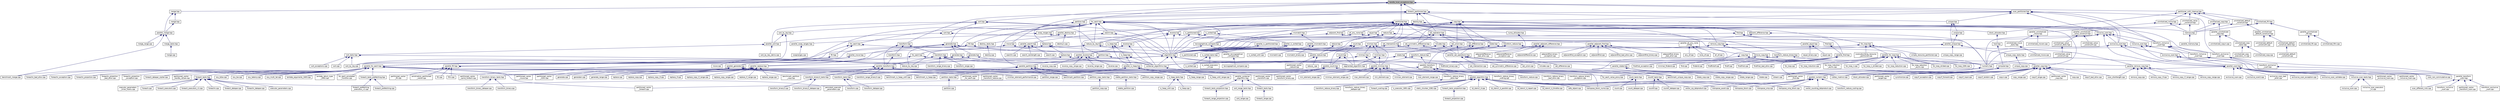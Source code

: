digraph "handle_local_exceptions.hpp"
{
  edge [fontname="Helvetica",fontsize="10",labelfontname="Helvetica",labelfontsize="10"];
  node [fontname="Helvetica",fontsize="10",shape=record];
  Node395 [label="handle_local_exceptions.hpp",height=0.2,width=0.4,color="black", fillcolor="grey75", style="filled", fontcolor="black"];
  Node395 -> Node396 [dir="back",color="midnightblue",fontsize="10",style="solid",fontname="Helvetica"];
  Node396 [label="merge.hpp",height=0.2,width=0.4,color="black", fillcolor="white", style="filled",URL="$d6/dc7/algorithms_2merge_8hpp.html"];
  Node396 -> Node397 [dir="back",color="midnightblue",fontsize="10",style="solid",fontname="Helvetica"];
  Node397 [label="parallel_merge.hpp",height=0.2,width=0.4,color="black", fillcolor="white", style="filled",URL="$da/d52/parallel__merge_8hpp.html"];
  Node397 -> Node398 [dir="back",color="midnightblue",fontsize="10",style="solid",fontname="Helvetica"];
  Node398 [label="benchmark_merge.cpp",height=0.2,width=0.4,color="black", fillcolor="white", style="filled",URL="$dd/d49/benchmark__merge_8cpp.html"];
  Node397 -> Node399 [dir="back",color="midnightblue",fontsize="10",style="solid",fontname="Helvetica"];
  Node399 [label="merge_tests.hpp",height=0.2,width=0.4,color="black", fillcolor="white", style="filled",URL="$dc/d10/merge__tests_8hpp.html"];
  Node399 -> Node400 [dir="back",color="midnightblue",fontsize="10",style="solid",fontname="Helvetica"];
  Node400 [label="merge.cpp",height=0.2,width=0.4,color="black", fillcolor="white", style="filled",URL="$d1/da4/merge_8cpp.html"];
  Node397 -> Node401 [dir="back",color="midnightblue",fontsize="10",style="solid",fontname="Helvetica"];
  Node401 [label="merge_range.cpp",height=0.2,width=0.4,color="black", fillcolor="white", style="filled",URL="$db/d38/merge__range_8cpp.html"];
  Node396 -> Node402 [dir="back",color="midnightblue",fontsize="10",style="solid",fontname="Helvetica"];
  Node402 [label="merge.hpp",height=0.2,width=0.4,color="black", fillcolor="white", style="filled",URL="$d1/d93/container__algorithms_2merge_8hpp.html"];
  Node402 -> Node397 [dir="back",color="midnightblue",fontsize="10",style="solid",fontname="Helvetica"];
  Node395 -> Node403 [dir="back",color="midnightblue",fontsize="10",style="solid",fontname="Helvetica"];
  Node403 [label="partition.hpp",height=0.2,width=0.4,color="black", fillcolor="white", style="filled",URL="$db/d01/hpx_2parallel_2algorithms_2partition_8hpp.html"];
  Node403 -> Node404 [dir="back",color="midnightblue",fontsize="10",style="solid",fontname="Helvetica"];
  Node404 [label="parallel_partition.hpp",height=0.2,width=0.4,color="black", fillcolor="white", style="filled",URL="$d5/d82/parallel__partition_8hpp.html"];
  Node404 -> Node405 [dir="back",color="midnightblue",fontsize="10",style="solid",fontname="Helvetica"];
  Node405 [label="benchmark_partition.cpp",height=0.2,width=0.4,color="black", fillcolor="white", style="filled",URL="$d9/d88/benchmark__partition_8cpp.html"];
  Node404 -> Node406 [dir="back",color="midnightblue",fontsize="10",style="solid",fontname="Helvetica"];
  Node406 [label="benchmark_partition\l_copy.cpp",height=0.2,width=0.4,color="black", fillcolor="white", style="filled",URL="$d3/d0e/benchmark__partition__copy_8cpp.html"];
  Node404 -> Node407 [dir="back",color="midnightblue",fontsize="10",style="solid",fontname="Helvetica"];
  Node407 [label="partition_tests.hpp",height=0.2,width=0.4,color="black", fillcolor="white", style="filled",URL="$df/dd8/partition__tests_8hpp.html"];
  Node407 -> Node408 [dir="back",color="midnightblue",fontsize="10",style="solid",fontname="Helvetica"];
  Node408 [label="partition.cpp",height=0.2,width=0.4,color="black", fillcolor="white", style="filled",URL="$d6/daf/tests_2unit_2parallel_2algorithms_2partition_8cpp.html"];
  Node404 -> Node409 [dir="back",color="midnightblue",fontsize="10",style="solid",fontname="Helvetica"];
  Node409 [label="partition_copy_tests.hpp",height=0.2,width=0.4,color="black", fillcolor="white", style="filled",URL="$d9/dfa/partition__copy__tests_8hpp.html"];
  Node409 -> Node410 [dir="back",color="midnightblue",fontsize="10",style="solid",fontname="Helvetica"];
  Node410 [label="partition_copy.cpp",height=0.2,width=0.4,color="black", fillcolor="white", style="filled",URL="$d8/d61/partition__copy_8cpp.html"];
  Node404 -> Node411 [dir="back",color="midnightblue",fontsize="10",style="solid",fontname="Helvetica"];
  Node411 [label="stable_partition_tests.hpp",height=0.2,width=0.4,color="black", fillcolor="white", style="filled",URL="$d0/d99/stable__partition__tests_8hpp.html"];
  Node411 -> Node412 [dir="back",color="midnightblue",fontsize="10",style="solid",fontname="Helvetica"];
  Node412 [label="stable_partition.cpp",height=0.2,width=0.4,color="black", fillcolor="white", style="filled",URL="$db/dcd/stable__partition_8cpp.html"];
  Node404 -> Node413 [dir="back",color="midnightblue",fontsize="10",style="solid",fontname="Helvetica"];
  Node413 [label="partition_copy_range.cpp",height=0.2,width=0.4,color="black", fillcolor="white", style="filled",URL="$d6/df9/partition__copy__range_8cpp.html"];
  Node404 -> Node414 [dir="back",color="midnightblue",fontsize="10",style="solid",fontname="Helvetica"];
  Node414 [label="partition_range.cpp",height=0.2,width=0.4,color="black", fillcolor="white", style="filled",URL="$da/d9a/partition__range_8cpp.html"];
  Node403 -> Node415 [dir="back",color="midnightblue",fontsize="10",style="solid",fontname="Helvetica"];
  Node415 [label="partition.hpp",height=0.2,width=0.4,color="black", fillcolor="white", style="filled",URL="$d2/d20/hpx_2parallel_2container__algorithms_2partition_8hpp.html"];
  Node415 -> Node404 [dir="back",color="midnightblue",fontsize="10",style="solid",fontname="Helvetica"];
  Node415 -> Node416 [dir="back",color="midnightblue",fontsize="10",style="solid",fontname="Helvetica"];
  Node416 [label="container_algorithms.hpp",height=0.2,width=0.4,color="black", fillcolor="white", style="filled",URL="$de/da1/container__algorithms_8hpp.html"];
  Node416 -> Node417 [dir="back",color="midnightblue",fontsize="10",style="solid",fontname="Helvetica"];
  Node417 [label="parallel_container\l_algorithm.hpp",height=0.2,width=0.4,color="black", fillcolor="white", style="filled",URL="$d4/d28/parallel__container__algorithm_8hpp.html"];
  Node417 -> Node418 [dir="back",color="midnightblue",fontsize="10",style="solid",fontname="Helvetica"];
  Node418 [label="foreach_tests.hpp",height=0.2,width=0.4,color="black", fillcolor="white", style="filled",URL="$d1/da3/container__algorithms_2foreach__tests_8hpp.html"];
  Node418 -> Node419 [dir="back",color="midnightblue",fontsize="10",style="solid",fontname="Helvetica"];
  Node419 [label="foreach_range.cpp",height=0.2,width=0.4,color="black", fillcolor="white", style="filled",URL="$d1/d8e/foreach__range_8cpp.html"];
  Node417 -> Node420 [dir="back",color="midnightblue",fontsize="10",style="solid",fontname="Helvetica"];
  Node420 [label="foreach_tests_projection.hpp",height=0.2,width=0.4,color="black", fillcolor="white", style="filled",URL="$d4/d89/container__algorithms_2foreach__tests__projection_8hpp.html"];
  Node420 -> Node421 [dir="back",color="midnightblue",fontsize="10",style="solid",fontname="Helvetica"];
  Node421 [label="foreach_range_projection.cpp",height=0.2,width=0.4,color="black", fillcolor="white", style="filled",URL="$d6/d56/foreach__range__projection_8cpp.html"];
  Node417 -> Node422 [dir="back",color="midnightblue",fontsize="10",style="solid",fontname="Helvetica"];
  Node422 [label="sort_range_tests.hpp",height=0.2,width=0.4,color="black", fillcolor="white", style="filled",URL="$df/d52/sort__range__tests_8hpp.html"];
  Node422 -> Node423 [dir="back",color="midnightblue",fontsize="10",style="solid",fontname="Helvetica"];
  Node423 [label="sort_range.cpp",height=0.2,width=0.4,color="black", fillcolor="white", style="filled",URL="$dd/d6a/sort__range_8cpp.html"];
  Node395 -> Node424 [dir="back",color="midnightblue",fontsize="10",style="solid",fontname="Helvetica"];
  Node424 [label="sort.hpp",height=0.2,width=0.4,color="black", fillcolor="white", style="filled",URL="$d3/d10/algorithms_2sort_8hpp.html"];
  Node424 -> Node425 [dir="back",color="midnightblue",fontsize="10",style="solid",fontname="Helvetica"];
  Node425 [label="parallel_sort.hpp",height=0.2,width=0.4,color="black", fillcolor="white", style="filled",URL="$d4/ddf/parallel__sort_8hpp.html"];
  Node425 -> Node426 [dir="back",color="midnightblue",fontsize="10",style="solid",fontname="Helvetica"];
  Node426 [label="sort_by_key_demo.cpp",height=0.2,width=0.4,color="black", fillcolor="white", style="filled",URL="$da/d20/sort__by__key__demo_8cpp.html"];
  Node425 -> Node427 [dir="back",color="midnightblue",fontsize="10",style="solid",fontname="Helvetica"];
  Node427 [label="sort_tests.hpp",height=0.2,width=0.4,color="black", fillcolor="white", style="filled",URL="$d8/d97/sort__tests_8hpp.html"];
  Node427 -> Node428 [dir="back",color="midnightblue",fontsize="10",style="solid",fontname="Helvetica"];
  Node428 [label="reduce_by_key.cpp",height=0.2,width=0.4,color="black", fillcolor="white", style="filled",URL="$dd/dde/reduce__by__key_8cpp.html"];
  Node427 -> Node429 [dir="back",color="midnightblue",fontsize="10",style="solid",fontname="Helvetica"];
  Node429 [label="sort.cpp",height=0.2,width=0.4,color="black", fillcolor="white", style="filled",URL="$d3/d7c/sort_8cpp.html"];
  Node427 -> Node430 [dir="back",color="midnightblue",fontsize="10",style="solid",fontname="Helvetica"];
  Node430 [label="sort_by_key.cpp",height=0.2,width=0.4,color="black", fillcolor="white", style="filled",URL="$df/daa/sort__by__key_8cpp.html"];
  Node427 -> Node431 [dir="back",color="midnightblue",fontsize="10",style="solid",fontname="Helvetica"];
  Node431 [label="sort_exceptions.cpp",height=0.2,width=0.4,color="black", fillcolor="white", style="filled",URL="$dc/d28/sort__exceptions_8cpp.html"];
  Node424 -> Node432 [dir="back",color="midnightblue",fontsize="10",style="solid",fontname="Helvetica"];
  Node432 [label="algorithm.hpp",height=0.2,width=0.4,color="black", fillcolor="white", style="filled",URL="$de/d55/algorithm_8hpp.html"];
  Node432 -> Node433 [dir="back",color="midnightblue",fontsize="10",style="solid",fontname="Helvetica"];
  Node433 [label="parallel_algorithm.hpp",height=0.2,width=0.4,color="black", fillcolor="white", style="filled",URL="$d9/db1/parallel__algorithm_8hpp.html"];
  Node433 -> Node434 [dir="back",color="midnightblue",fontsize="10",style="solid",fontname="Helvetica"];
  Node434 [label="1d_stencil_4.cpp",height=0.2,width=0.4,color="black", fillcolor="white", style="filled",URL="$d1/d7d/1d__stencil__4_8cpp.html"];
  Node433 -> Node435 [dir="back",color="midnightblue",fontsize="10",style="solid",fontname="Helvetica"];
  Node435 [label="1d_stencil_4_parallel.cpp",height=0.2,width=0.4,color="black", fillcolor="white", style="filled",URL="$d6/d05/1d__stencil__4__parallel_8cpp.html"];
  Node433 -> Node436 [dir="back",color="midnightblue",fontsize="10",style="solid",fontname="Helvetica"];
  Node436 [label="1d_stencil_4_repart.cpp",height=0.2,width=0.4,color="black", fillcolor="white", style="filled",URL="$d0/d6b/1d__stencil__4__repart_8cpp.html"];
  Node433 -> Node437 [dir="back",color="midnightblue",fontsize="10",style="solid",fontname="Helvetica"];
  Node437 [label="1d_stencil_4_throttle.cpp",height=0.2,width=0.4,color="black", fillcolor="white", style="filled",URL="$d6/de5/1d__stencil__4__throttle_8cpp.html"];
  Node433 -> Node438 [dir="back",color="midnightblue",fontsize="10",style="solid",fontname="Helvetica"];
  Node438 [label="safe_object.cpp",height=0.2,width=0.4,color="black", fillcolor="white", style="filled",URL="$dd/d52/safe__object_8cpp.html"];
  Node433 -> Node439 [dir="back",color="midnightblue",fontsize="10",style="solid",fontname="Helvetica"];
  Node439 [label="vector_counting_dotproduct.cpp",height=0.2,width=0.4,color="black", fillcolor="white", style="filled",URL="$df/de9/vector__counting__dotproduct_8cpp.html"];
  Node433 -> Node440 [dir="back",color="midnightblue",fontsize="10",style="solid",fontname="Helvetica"];
  Node440 [label="vector_zip_dotproduct.cpp",height=0.2,width=0.4,color="black", fillcolor="white", style="filled",URL="$dc/d18/vector__zip__dotproduct_8cpp.html"];
  Node433 -> Node441 [dir="back",color="midnightblue",fontsize="10",style="solid",fontname="Helvetica"];
  Node441 [label="transpose_await.cpp",height=0.2,width=0.4,color="black", fillcolor="white", style="filled",URL="$de/d68/transpose__await_8cpp.html"];
  Node433 -> Node442 [dir="back",color="midnightblue",fontsize="10",style="solid",fontname="Helvetica"];
  Node442 [label="transpose_block.cpp",height=0.2,width=0.4,color="black", fillcolor="white", style="filled",URL="$d0/de1/transpose__block_8cpp.html"];
  Node433 -> Node443 [dir="back",color="midnightblue",fontsize="10",style="solid",fontname="Helvetica"];
  Node443 [label="transpose_block_numa.cpp",height=0.2,width=0.4,color="black", fillcolor="white", style="filled",URL="$dd/d3b/transpose__block__numa_8cpp.html"];
  Node433 -> Node444 [dir="back",color="midnightblue",fontsize="10",style="solid",fontname="Helvetica"];
  Node444 [label="transpose_smp.cpp",height=0.2,width=0.4,color="black", fillcolor="white", style="filled",URL="$d2/d99/transpose__smp_8cpp.html"];
  Node433 -> Node445 [dir="back",color="midnightblue",fontsize="10",style="solid",fontname="Helvetica"];
  Node445 [label="transpose_smp_block.cpp",height=0.2,width=0.4,color="black", fillcolor="white", style="filled",URL="$da/d4d/transpose__smp__block_8cpp.html"];
  Node433 -> Node446 [dir="back",color="midnightblue",fontsize="10",style="solid",fontname="Helvetica"];
  Node446 [label="foreach_scaling.cpp",height=0.2,width=0.4,color="black", fillcolor="white", style="filled",URL="$d4/d94/foreach__scaling_8cpp.html"];
  Node433 -> Node447 [dir="back",color="midnightblue",fontsize="10",style="solid",fontname="Helvetica"];
  Node447 [label="partitioned_vector\l_foreach.cpp",height=0.2,width=0.4,color="black", fillcolor="white", style="filled",URL="$df/d5f/partitioned__vector__foreach_8cpp.html"];
  Node433 -> Node448 [dir="back",color="midnightblue",fontsize="10",style="solid",fontname="Helvetica"];
  Node448 [label="is_executor_1691.cpp",height=0.2,width=0.4,color="black", fillcolor="white", style="filled",URL="$d2/d1e/is__executor__1691_8cpp.html"];
  Node433 -> Node449 [dir="back",color="midnightblue",fontsize="10",style="solid",fontname="Helvetica"];
  Node449 [label="static_chunker_2282.cpp",height=0.2,width=0.4,color="black", fillcolor="white", style="filled",URL="$d5/d52/static__chunker__2282_8cpp.html"];
  Node433 -> Node450 [dir="back",color="midnightblue",fontsize="10",style="solid",fontname="Helvetica"];
  Node450 [label="foreach_tests_projection.hpp",height=0.2,width=0.4,color="black", fillcolor="white", style="filled",URL="$dd/d98/algorithms_2foreach__tests__projection_8hpp.html"];
  Node450 -> Node451 [dir="back",color="midnightblue",fontsize="10",style="solid",fontname="Helvetica"];
  Node451 [label="foreach_projection.cpp",height=0.2,width=0.4,color="black", fillcolor="white", style="filled",URL="$d3/d3e/foreach__projection_8cpp.html"];
  Node433 -> Node452 [dir="back",color="midnightblue",fontsize="10",style="solid",fontname="Helvetica"];
  Node452 [label="persistent_executor\l_parameters.cpp",height=0.2,width=0.4,color="black", fillcolor="white", style="filled",URL="$db/d9b/persistent__executor__parameters_8cpp.html"];
  Node432 -> Node417 [dir="back",color="midnightblue",fontsize="10",style="solid",fontname="Helvetica"];
  Node432 -> Node416 [dir="back",color="midnightblue",fontsize="10",style="solid",fontname="Helvetica"];
  Node432 -> Node453 [dir="back",color="midnightblue",fontsize="10",style="solid",fontname="Helvetica"];
  Node453 [label="segmented_algorithm.hpp",height=0.2,width=0.4,color="black", fillcolor="white", style="filled",URL="$d2/d57/segmented__algorithm_8hpp.html"];
  Node432 -> Node454 [dir="back",color="midnightblue",fontsize="10",style="solid",fontname="Helvetica"];
  Node454 [label="findfirstof_binary.cpp",height=0.2,width=0.4,color="black", fillcolor="white", style="filled",URL="$db/da2/findfirstof__binary_8cpp.html"];
  Node432 -> Node428 [dir="back",color="midnightblue",fontsize="10",style="solid",fontname="Helvetica"];
  Node432 -> Node430 [dir="back",color="midnightblue",fontsize="10",style="solid",fontname="Helvetica"];
  Node424 -> Node455 [dir="back",color="midnightblue",fontsize="10",style="solid",fontname="Helvetica"];
  Node455 [label="reduce_by_key.hpp",height=0.2,width=0.4,color="black", fillcolor="white", style="filled",URL="$d9/d4a/reduce__by__key_8hpp.html"];
  Node455 -> Node456 [dir="back",color="midnightblue",fontsize="10",style="solid",fontname="Helvetica"];
  Node456 [label="parallel_reduce.hpp",height=0.2,width=0.4,color="black", fillcolor="white", style="filled",URL="$d4/d04/parallel__reduce_8hpp.html"];
  Node456 -> Node457 [dir="back",color="midnightblue",fontsize="10",style="solid",fontname="Helvetica"];
  Node457 [label="reduce_.cpp",height=0.2,width=0.4,color="black", fillcolor="white", style="filled",URL="$d5/d03/reduce___8cpp.html"];
  Node456 -> Node458 [dir="back",color="midnightblue",fontsize="10",style="solid",fontname="Helvetica"];
  Node458 [label="partitioned_vector\l_reduce.cpp",height=0.2,width=0.4,color="black", fillcolor="white", style="filled",URL="$d0/d35/partitioned__vector__reduce_8cpp.html"];
  Node455 -> Node428 [dir="back",color="midnightblue",fontsize="10",style="solid",fontname="Helvetica"];
  Node424 -> Node459 [dir="back",color="midnightblue",fontsize="10",style="solid",fontname="Helvetica"];
  Node459 [label="sort_by_key.hpp",height=0.2,width=0.4,color="black", fillcolor="white", style="filled",URL="$d2/da1/sort__by__key_8hpp.html"];
  Node459 -> Node425 [dir="back",color="midnightblue",fontsize="10",style="solid",fontname="Helvetica"];
  Node459 -> Node430 [dir="back",color="midnightblue",fontsize="10",style="solid",fontname="Helvetica"];
  Node424 -> Node460 [dir="back",color="midnightblue",fontsize="10",style="solid",fontname="Helvetica"];
  Node460 [label="sort.hpp",height=0.2,width=0.4,color="black", fillcolor="white", style="filled",URL="$d0/db2/container__algorithms_2sort_8hpp.html"];
  Node460 -> Node425 [dir="back",color="midnightblue",fontsize="10",style="solid",fontname="Helvetica"];
  Node460 -> Node416 [dir="back",color="midnightblue",fontsize="10",style="solid",fontname="Helvetica"];
  Node395 -> Node461 [dir="back",color="midnightblue",fontsize="10",style="solid",fontname="Helvetica"];
  Node461 [label="foreach_partitioner.hpp",height=0.2,width=0.4,color="black", fillcolor="white", style="filled",URL="$de/deb/foreach__partitioner_8hpp.html"];
  Node461 -> Node462 [dir="back",color="midnightblue",fontsize="10",style="solid",fontname="Helvetica"];
  Node462 [label="copy.hpp",height=0.2,width=0.4,color="black", fillcolor="white", style="filled",URL="$d3/d90/algorithms_2copy_8hpp.html"];
  Node462 -> Node463 [dir="back",color="midnightblue",fontsize="10",style="solid",fontname="Helvetica"];
  Node463 [label="parallel_copy.hpp",height=0.2,width=0.4,color="black", fillcolor="white", style="filled",URL="$d8/d06/parallel__copy_8hpp.html"];
  Node463 -> Node464 [dir="back",color="midnightblue",fontsize="10",style="solid",fontname="Helvetica"];
  Node464 [label="cublas_matmul.cpp",height=0.2,width=0.4,color="black", fillcolor="white", style="filled",URL="$dd/d84/cublas__matmul_8cpp.html"];
  Node463 -> Node465 [dir="back",color="midnightblue",fontsize="10",style="solid",fontname="Helvetica"];
  Node465 [label="stream.cpp",height=0.2,width=0.4,color="black", fillcolor="white", style="filled",URL="$da/d5f/stream_8cpp.html"];
  Node463 -> Node405 [dir="back",color="midnightblue",fontsize="10",style="solid",fontname="Helvetica"];
  Node463 -> Node466 [dir="back",color="midnightblue",fontsize="10",style="solid",fontname="Helvetica"];
  Node466 [label="scan_shortlength.cpp",height=0.2,width=0.4,color="black", fillcolor="white", style="filled",URL="$de/d75/scan__shortlength_8cpp.html"];
  Node463 -> Node467 [dir="back",color="midnightblue",fontsize="10",style="solid",fontname="Helvetica"];
  Node467 [label="copy.cpp",height=0.2,width=0.4,color="black", fillcolor="white", style="filled",URL="$d9/d54/copy_8cpp.html"];
  Node463 -> Node468 [dir="back",color="midnightblue",fontsize="10",style="solid",fontname="Helvetica"];
  Node468 [label="copyif_bad_alloc.cpp",height=0.2,width=0.4,color="black", fillcolor="white", style="filled",URL="$d0/ddd/copyif__bad__alloc_8cpp.html"];
  Node463 -> Node469 [dir="back",color="midnightblue",fontsize="10",style="solid",fontname="Helvetica"];
  Node469 [label="copyif_exception.cpp",height=0.2,width=0.4,color="black", fillcolor="white", style="filled",URL="$dc/d81/copyif__exception_8cpp.html"];
  Node463 -> Node470 [dir="back",color="midnightblue",fontsize="10",style="solid",fontname="Helvetica"];
  Node470 [label="copyif_forward.cpp",height=0.2,width=0.4,color="black", fillcolor="white", style="filled",URL="$d3/d04/copyif__forward_8cpp.html"];
  Node463 -> Node471 [dir="back",color="midnightblue",fontsize="10",style="solid",fontname="Helvetica"];
  Node471 [label="copyif_input.cpp",height=0.2,width=0.4,color="black", fillcolor="white", style="filled",URL="$d5/d41/copyif__input_8cpp.html"];
  Node463 -> Node472 [dir="back",color="midnightblue",fontsize="10",style="solid",fontname="Helvetica"];
  Node472 [label="copyif_random.cpp",height=0.2,width=0.4,color="black", fillcolor="white", style="filled",URL="$dc/d22/copyif__random_8cpp.html"];
  Node463 -> Node473 [dir="back",color="midnightblue",fontsize="10",style="solid",fontname="Helvetica"];
  Node473 [label="copyn.cpp",height=0.2,width=0.4,color="black", fillcolor="white", style="filled",URL="$d3/d44/copyn_8cpp.html"];
  Node463 -> Node474 [dir="back",color="midnightblue",fontsize="10",style="solid",fontname="Helvetica"];
  Node474 [label="copy_range.cpp",height=0.2,width=0.4,color="black", fillcolor="white", style="filled",URL="$d8/d92/copy__range_8cpp.html"];
  Node463 -> Node475 [dir="back",color="midnightblue",fontsize="10",style="solid",fontname="Helvetica"];
  Node475 [label="copyif_range.cpp",height=0.2,width=0.4,color="black", fillcolor="white", style="filled",URL="$dc/dff/copyif__range_8cpp.html"];
  Node463 -> Node476 [dir="back",color="midnightblue",fontsize="10",style="solid",fontname="Helvetica"];
  Node476 [label="partitioned_vector\l_copy.cpp",height=0.2,width=0.4,color="black", fillcolor="white", style="filled",URL="$d9/d91/partitioned__vector__copy_8cpp.html"];
  Node462 -> Node432 [dir="back",color="midnightblue",fontsize="10",style="solid",fontname="Helvetica"];
  Node462 -> Node455 [dir="back",color="midnightblue",fontsize="10",style="solid",fontname="Helvetica"];
  Node462 -> Node477 [dir="back",color="midnightblue",fontsize="10",style="solid",fontname="Helvetica"];
  Node477 [label="remove_copy.hpp",height=0.2,width=0.4,color="black", fillcolor="white", style="filled",URL="$d6/db8/algorithms_2remove__copy_8hpp.html"];
  Node477 -> Node478 [dir="back",color="midnightblue",fontsize="10",style="solid",fontname="Helvetica"];
  Node478 [label="parallel_remove_copy.hpp",height=0.2,width=0.4,color="black", fillcolor="white", style="filled",URL="$d3/d53/parallel__remove__copy_8hpp.html"];
  Node478 -> Node466 [dir="back",color="midnightblue",fontsize="10",style="solid",fontname="Helvetica"];
  Node478 -> Node479 [dir="back",color="midnightblue",fontsize="10",style="solid",fontname="Helvetica"];
  Node479 [label="remove_copy.cpp",height=0.2,width=0.4,color="black", fillcolor="white", style="filled",URL="$de/db8/remove__copy_8cpp.html"];
  Node478 -> Node480 [dir="back",color="midnightblue",fontsize="10",style="solid",fontname="Helvetica"];
  Node480 [label="remove_copy_if.cpp",height=0.2,width=0.4,color="black", fillcolor="white", style="filled",URL="$d1/d0f/remove__copy__if_8cpp.html"];
  Node478 -> Node481 [dir="back",color="midnightblue",fontsize="10",style="solid",fontname="Helvetica"];
  Node481 [label="remove_copy_if_range.cpp",height=0.2,width=0.4,color="black", fillcolor="white", style="filled",URL="$df/d42/remove__copy__if__range_8cpp.html"];
  Node478 -> Node482 [dir="back",color="midnightblue",fontsize="10",style="solid",fontname="Helvetica"];
  Node482 [label="remove_copy_range.cpp",height=0.2,width=0.4,color="black", fillcolor="white", style="filled",URL="$dd/d90/remove__copy__range_8cpp.html"];
  Node477 -> Node432 [dir="back",color="midnightblue",fontsize="10",style="solid",fontname="Helvetica"];
  Node477 -> Node483 [dir="back",color="midnightblue",fontsize="10",style="solid",fontname="Helvetica"];
  Node483 [label="remove_copy.hpp",height=0.2,width=0.4,color="black", fillcolor="white", style="filled",URL="$d5/d0b/container__algorithms_2remove__copy_8hpp.html"];
  Node483 -> Node478 [dir="back",color="midnightblue",fontsize="10",style="solid",fontname="Helvetica"];
  Node483 -> Node416 [dir="back",color="midnightblue",fontsize="10",style="solid",fontname="Helvetica"];
  Node462 -> Node484 [dir="back",color="midnightblue",fontsize="10",style="solid",fontname="Helvetica"];
  Node484 [label="reverse.hpp",height=0.2,width=0.4,color="black", fillcolor="white", style="filled",URL="$d2/df8/algorithms_2reverse_8hpp.html"];
  Node484 -> Node485 [dir="back",color="midnightblue",fontsize="10",style="solid",fontname="Helvetica"];
  Node485 [label="parallel_reverse.hpp",height=0.2,width=0.4,color="black", fillcolor="white", style="filled",URL="$d0/d25/parallel__reverse_8hpp.html"];
  Node485 -> Node486 [dir="back",color="midnightblue",fontsize="10",style="solid",fontname="Helvetica"];
  Node486 [label="reverse.cpp",height=0.2,width=0.4,color="black", fillcolor="white", style="filled",URL="$d8/dc4/reverse_8cpp.html"];
  Node485 -> Node487 [dir="back",color="midnightblue",fontsize="10",style="solid",fontname="Helvetica"];
  Node487 [label="reverse_copy.cpp",height=0.2,width=0.4,color="black", fillcolor="white", style="filled",URL="$dd/d14/reverse__copy_8cpp.html"];
  Node485 -> Node488 [dir="back",color="midnightblue",fontsize="10",style="solid",fontname="Helvetica"];
  Node488 [label="reverse_copy_range.cpp",height=0.2,width=0.4,color="black", fillcolor="white", style="filled",URL="$dc/d43/reverse__copy__range_8cpp.html"];
  Node485 -> Node489 [dir="back",color="midnightblue",fontsize="10",style="solid",fontname="Helvetica"];
  Node489 [label="reverse_range.cpp",height=0.2,width=0.4,color="black", fillcolor="white", style="filled",URL="$df/de9/reverse__range_8cpp.html"];
  Node484 -> Node432 [dir="back",color="midnightblue",fontsize="10",style="solid",fontname="Helvetica"];
  Node484 -> Node490 [dir="back",color="midnightblue",fontsize="10",style="solid",fontname="Helvetica"];
  Node490 [label="rotate.hpp",height=0.2,width=0.4,color="black", fillcolor="white", style="filled",URL="$da/df0/algorithms_2rotate_8hpp.html"];
  Node490 -> Node491 [dir="back",color="midnightblue",fontsize="10",style="solid",fontname="Helvetica"];
  Node491 [label="parallel_rotate.hpp",height=0.2,width=0.4,color="black", fillcolor="white", style="filled",URL="$db/dcd/parallel__rotate_8hpp.html"];
  Node491 -> Node492 [dir="back",color="midnightblue",fontsize="10",style="solid",fontname="Helvetica"];
  Node492 [label="rotate.cpp",height=0.2,width=0.4,color="black", fillcolor="white", style="filled",URL="$d7/d5d/rotate_8cpp.html"];
  Node491 -> Node493 [dir="back",color="midnightblue",fontsize="10",style="solid",fontname="Helvetica"];
  Node493 [label="rotate_copy.cpp",height=0.2,width=0.4,color="black", fillcolor="white", style="filled",URL="$da/d77/rotate__copy_8cpp.html"];
  Node491 -> Node494 [dir="back",color="midnightblue",fontsize="10",style="solid",fontname="Helvetica"];
  Node494 [label="rotate_copy_range.cpp",height=0.2,width=0.4,color="black", fillcolor="white", style="filled",URL="$df/d8b/rotate__copy__range_8cpp.html"];
  Node491 -> Node495 [dir="back",color="midnightblue",fontsize="10",style="solid",fontname="Helvetica"];
  Node495 [label="rotate_range.cpp",height=0.2,width=0.4,color="black", fillcolor="white", style="filled",URL="$d5/d40/rotate__range_8cpp.html"];
  Node490 -> Node432 [dir="back",color="midnightblue",fontsize="10",style="solid",fontname="Helvetica"];
  Node490 -> Node496 [dir="back",color="midnightblue",fontsize="10",style="solid",fontname="Helvetica"];
  Node496 [label="rotate.hpp",height=0.2,width=0.4,color="black", fillcolor="white", style="filled",URL="$da/d1b/container__algorithms_2rotate_8hpp.html"];
  Node496 -> Node491 [dir="back",color="midnightblue",fontsize="10",style="solid",fontname="Helvetica"];
  Node496 -> Node416 [dir="back",color="midnightblue",fontsize="10",style="solid",fontname="Helvetica"];
  Node484 -> Node497 [dir="back",color="midnightblue",fontsize="10",style="solid",fontname="Helvetica"];
  Node497 [label="reverse.hpp",height=0.2,width=0.4,color="black", fillcolor="white", style="filled",URL="$db/dd1/container__algorithms_2reverse_8hpp.html"];
  Node497 -> Node485 [dir="back",color="midnightblue",fontsize="10",style="solid",fontname="Helvetica"];
  Node497 -> Node416 [dir="back",color="midnightblue",fontsize="10",style="solid",fontname="Helvetica"];
  Node462 -> Node490 [dir="back",color="midnightblue",fontsize="10",style="solid",fontname="Helvetica"];
  Node462 -> Node498 [dir="back",color="midnightblue",fontsize="10",style="solid",fontname="Helvetica"];
  Node498 [label="set_difference.hpp",height=0.2,width=0.4,color="black", fillcolor="white", style="filled",URL="$d9/d20/set__difference_8hpp.html"];
  Node498 -> Node499 [dir="back",color="midnightblue",fontsize="10",style="solid",fontname="Helvetica"];
  Node499 [label="parallel_set_operations.hpp",height=0.2,width=0.4,color="black", fillcolor="white", style="filled",URL="$d6/d3c/parallel__set__operations_8hpp.html"];
  Node499 -> Node500 [dir="back",color="midnightblue",fontsize="10",style="solid",fontname="Helvetica"];
  Node500 [label="includes.cpp",height=0.2,width=0.4,color="black", fillcolor="white", style="filled",URL="$dc/d10/includes_8cpp.html"];
  Node499 -> Node501 [dir="back",color="midnightblue",fontsize="10",style="solid",fontname="Helvetica"];
  Node501 [label="set_difference.cpp",height=0.2,width=0.4,color="black", fillcolor="white", style="filled",URL="$d5/d98/set__difference_8cpp.html"];
  Node499 -> Node502 [dir="back",color="midnightblue",fontsize="10",style="solid",fontname="Helvetica"];
  Node502 [label="set_intersection.cpp",height=0.2,width=0.4,color="black", fillcolor="white", style="filled",URL="$dd/d83/set__intersection_8cpp.html"];
  Node499 -> Node503 [dir="back",color="midnightblue",fontsize="10",style="solid",fontname="Helvetica"];
  Node503 [label="set_symmetric_difference.cpp",height=0.2,width=0.4,color="black", fillcolor="white", style="filled",URL="$d4/d0c/set__symmetric__difference_8cpp.html"];
  Node499 -> Node504 [dir="back",color="midnightblue",fontsize="10",style="solid",fontname="Helvetica"];
  Node504 [label="set_union.cpp",height=0.2,width=0.4,color="black", fillcolor="white", style="filled",URL="$d7/d76/set__union_8cpp.html"];
  Node498 -> Node432 [dir="back",color="midnightblue",fontsize="10",style="solid",fontname="Helvetica"];
  Node462 -> Node505 [dir="back",color="midnightblue",fontsize="10",style="solid",fontname="Helvetica"];
  Node505 [label="set_intersection.hpp",height=0.2,width=0.4,color="black", fillcolor="white", style="filled",URL="$d1/dd5/set__intersection_8hpp.html"];
  Node505 -> Node499 [dir="back",color="midnightblue",fontsize="10",style="solid",fontname="Helvetica"];
  Node505 -> Node432 [dir="back",color="midnightblue",fontsize="10",style="solid",fontname="Helvetica"];
  Node462 -> Node506 [dir="back",color="midnightblue",fontsize="10",style="solid",fontname="Helvetica"];
  Node506 [label="set_symmetric_difference.hpp",height=0.2,width=0.4,color="black", fillcolor="white", style="filled",URL="$de/da4/set__symmetric__difference_8hpp.html"];
  Node506 -> Node499 [dir="back",color="midnightblue",fontsize="10",style="solid",fontname="Helvetica"];
  Node506 -> Node432 [dir="back",color="midnightblue",fontsize="10",style="solid",fontname="Helvetica"];
  Node462 -> Node507 [dir="back",color="midnightblue",fontsize="10",style="solid",fontname="Helvetica"];
  Node507 [label="set_union.hpp",height=0.2,width=0.4,color="black", fillcolor="white", style="filled",URL="$d9/d1a/set__union_8hpp.html"];
  Node507 -> Node499 [dir="back",color="midnightblue",fontsize="10",style="solid",fontname="Helvetica"];
  Node507 -> Node432 [dir="back",color="midnightblue",fontsize="10",style="solid",fontname="Helvetica"];
  Node462 -> Node508 [dir="back",color="midnightblue",fontsize="10",style="solid",fontname="Helvetica"];
  Node508 [label="copy.hpp",height=0.2,width=0.4,color="black", fillcolor="white", style="filled",URL="$dc/de5/container__algorithms_2copy_8hpp.html"];
  Node508 -> Node463 [dir="back",color="midnightblue",fontsize="10",style="solid",fontname="Helvetica"];
  Node508 -> Node416 [dir="back",color="midnightblue",fontsize="10",style="solid",fontname="Helvetica"];
  Node461 -> Node509 [dir="back",color="midnightblue",fontsize="10",style="solid",fontname="Helvetica"];
  Node509 [label="destroy.hpp",height=0.2,width=0.4,color="black", fillcolor="white", style="filled",URL="$df/dd5/destroy_8hpp.html"];
  Node509 -> Node510 [dir="back",color="midnightblue",fontsize="10",style="solid",fontname="Helvetica"];
  Node510 [label="parallel_destroy.hpp",height=0.2,width=0.4,color="black", fillcolor="white", style="filled",URL="$d9/d93/parallel__destroy_8hpp.html"];
  Node510 -> Node511 [dir="back",color="midnightblue",fontsize="10",style="solid",fontname="Helvetica"];
  Node511 [label="destroy_tests.hpp",height=0.2,width=0.4,color="black", fillcolor="white", style="filled",URL="$db/d13/destroy__tests_8hpp.html"];
  Node511 -> Node512 [dir="back",color="midnightblue",fontsize="10",style="solid",fontname="Helvetica"];
  Node512 [label="destroy.cpp",height=0.2,width=0.4,color="black", fillcolor="white", style="filled",URL="$dd/d93/destroy_8cpp.html"];
  Node510 -> Node513 [dir="back",color="midnightblue",fontsize="10",style="solid",fontname="Helvetica"];
  Node513 [label="destroyn.cpp",height=0.2,width=0.4,color="black", fillcolor="white", style="filled",URL="$de/dbc/destroyn_8cpp.html"];
  Node509 -> Node514 [dir="back",color="midnightblue",fontsize="10",style="solid",fontname="Helvetica"];
  Node514 [label="memory.hpp",height=0.2,width=0.4,color="black", fillcolor="white", style="filled",URL="$d6/d13/parallel_2memory_8hpp.html"];
  Node514 -> Node515 [dir="back",color="midnightblue",fontsize="10",style="solid",fontname="Helvetica"];
  Node515 [label="parallel_memory.hpp",height=0.2,width=0.4,color="black", fillcolor="white", style="filled",URL="$db/dd1/parallel__memory_8hpp.html"];
  Node461 -> Node516 [dir="back",color="midnightblue",fontsize="10",style="solid",fontname="Helvetica"];
  Node516 [label="set_operation.hpp",height=0.2,width=0.4,color="black", fillcolor="white", style="filled",URL="$dc/d52/set__operation_8hpp.html"];
  Node516 -> Node498 [dir="back",color="midnightblue",fontsize="10",style="solid",fontname="Helvetica"];
  Node516 -> Node505 [dir="back",color="midnightblue",fontsize="10",style="solid",fontname="Helvetica"];
  Node516 -> Node506 [dir="back",color="midnightblue",fontsize="10",style="solid",fontname="Helvetica"];
  Node516 -> Node507 [dir="back",color="midnightblue",fontsize="10",style="solid",fontname="Helvetica"];
  Node461 -> Node517 [dir="back",color="midnightblue",fontsize="10",style="solid",fontname="Helvetica"];
  Node517 [label="for_each.hpp",height=0.2,width=0.4,color="black", fillcolor="white", style="filled",URL="$d8/d62/algorithms_2for__each_8hpp.html"];
  Node517 -> Node518 [dir="back",color="midnightblue",fontsize="10",style="solid",fontname="Helvetica"];
  Node518 [label="block_allocator.hpp",height=0.2,width=0.4,color="black", fillcolor="white", style="filled",URL="$d9/d7a/block__allocator_8hpp.html"];
  Node518 -> Node519 [dir="back",color="midnightblue",fontsize="10",style="solid",fontname="Helvetica"];
  Node519 [label="host.hpp",height=0.2,width=0.4,color="black", fillcolor="white", style="filled",URL="$dd/d78/host_8hpp.html"];
  Node519 -> Node520 [dir="back",color="midnightblue",fontsize="10",style="solid",fontname="Helvetica"];
  Node520 [label="compute.hpp",height=0.2,width=0.4,color="black", fillcolor="white", style="filled",URL="$df/dd0/compute_8hpp.html"];
  Node520 -> Node464 [dir="back",color="midnightblue",fontsize="10",style="solid",fontname="Helvetica"];
  Node520 -> Node521 [dir="back",color="midnightblue",fontsize="10",style="solid",fontname="Helvetica"];
  Node521 [label="synchronize.cpp",height=0.2,width=0.4,color="black", fillcolor="white", style="filled",URL="$da/da2/synchronize_8cpp.html"];
  Node520 -> Node465 [dir="back",color="midnightblue",fontsize="10",style="solid",fontname="Helvetica"];
  Node520 -> Node522 [dir="back",color="midnightblue",fontsize="10",style="solid",fontname="Helvetica"];
  Node522 [label="for_each_value_proxy.cpp",height=0.2,width=0.4,color="black", fillcolor="white", style="filled",URL="$d1/d78/for__each__value__proxy_8cpp.html"];
  Node520 -> Node523 [dir="back",color="midnightblue",fontsize="10",style="solid",fontname="Helvetica"];
  Node523 [label="block_allocator.cpp",height=0.2,width=0.4,color="black", fillcolor="white", style="filled",URL="$dc/d4a/block__allocator_8cpp.html"];
  Node520 -> Node524 [dir="back",color="midnightblue",fontsize="10",style="solid",fontname="Helvetica"];
  Node524 [label="partitioned_vector\l_target.cpp",height=0.2,width=0.4,color="black", fillcolor="white", style="filled",URL="$d9/dd1/partitioned__vector__target_8cpp.html"];
  Node517 -> Node525 [dir="back",color="midnightblue",fontsize="10",style="solid",fontname="Helvetica"];
  Node525 [label="parallel_for_each.hpp",height=0.2,width=0.4,color="black", fillcolor="white", style="filled",URL="$db/df6/parallel__for__each_8hpp.html"];
  Node525 -> Node464 [dir="back",color="midnightblue",fontsize="10",style="solid",fontname="Helvetica"];
  Node525 -> Node526 [dir="back",color="midnightblue",fontsize="10",style="solid",fontname="Helvetica"];
  Node526 [label="partitioned_vector\l_spmd_foreach.cpp",height=0.2,width=0.4,color="black", fillcolor="white", style="filled",URL="$db/d7c/partitioned__vector__spmd__foreach_8cpp.html"];
  Node525 -> Node447 [dir="back",color="midnightblue",fontsize="10",style="solid",fontname="Helvetica"];
  Node525 -> Node527 [dir="back",color="midnightblue",fontsize="10",style="solid",fontname="Helvetica"];
  Node527 [label="osu_bibw.cpp",height=0.2,width=0.4,color="black", fillcolor="white", style="filled",URL="$d2/d04/osu__bibw_8cpp.html"];
  Node525 -> Node528 [dir="back",color="midnightblue",fontsize="10",style="solid",fontname="Helvetica"];
  Node528 [label="osu_bw.cpp",height=0.2,width=0.4,color="black", fillcolor="white", style="filled",URL="$d4/d20/osu__bw_8cpp.html"];
  Node525 -> Node529 [dir="back",color="midnightblue",fontsize="10",style="solid",fontname="Helvetica"];
  Node529 [label="osu_latency.cpp",height=0.2,width=0.4,color="black", fillcolor="white", style="filled",URL="$df/d58/osu__latency_8cpp.html"];
  Node525 -> Node530 [dir="back",color="midnightblue",fontsize="10",style="solid",fontname="Helvetica"];
  Node530 [label="osu_multi_lat.cpp",height=0.2,width=0.4,color="black", fillcolor="white", style="filled",URL="$d7/d91/osu__multi__lat_8cpp.html"];
  Node525 -> Node522 [dir="back",color="midnightblue",fontsize="10",style="solid",fontname="Helvetica"];
  Node525 -> Node531 [dir="back",color="midnightblue",fontsize="10",style="solid",fontname="Helvetica"];
  Node531 [label="lambda_arguments_2403.cpp",height=0.2,width=0.4,color="black", fillcolor="white", style="filled",URL="$d9/d6a/lambda__arguments__2403_8cpp.html"];
  Node525 -> Node532 [dir="back",color="midnightblue",fontsize="10",style="solid",fontname="Helvetica"];
  Node532 [label="lambda_return_type\l_2402.cpp",height=0.2,width=0.4,color="black", fillcolor="white", style="filled",URL="$dc/d13/lambda__return__type__2402_8cpp.html"];
  Node525 -> Node533 [dir="back",color="midnightblue",fontsize="10",style="solid",fontname="Helvetica"];
  Node533 [label="for_each_annotated\l_function.cpp",height=0.2,width=0.4,color="black", fillcolor="white", style="filled",URL="$d5/dbf/for__each__annotated__function_8cpp.html"];
  Node525 -> Node534 [dir="back",color="midnightblue",fontsize="10",style="solid",fontname="Helvetica"];
  Node534 [label="foreach_tests.hpp",height=0.2,width=0.4,color="black", fillcolor="white", style="filled",URL="$d4/d2c/algorithms_2foreach__tests_8hpp.html"];
  Node534 -> Node535 [dir="back",color="midnightblue",fontsize="10",style="solid",fontname="Helvetica"];
  Node535 [label="foreach.cpp",height=0.2,width=0.4,color="black", fillcolor="white", style="filled",URL="$d1/d33/foreach_8cpp.html"];
  Node534 -> Node536 [dir="back",color="midnightblue",fontsize="10",style="solid",fontname="Helvetica"];
  Node536 [label="foreach_executors.cpp",height=0.2,width=0.4,color="black", fillcolor="white", style="filled",URL="$d3/d54/foreach__executors_8cpp.html"];
  Node534 -> Node537 [dir="back",color="midnightblue",fontsize="10",style="solid",fontname="Helvetica"];
  Node537 [label="foreach_executors_v1.cpp",height=0.2,width=0.4,color="black", fillcolor="white", style="filled",URL="$dd/dda/foreach__executors__v1_8cpp.html"];
  Node534 -> Node538 [dir="back",color="midnightblue",fontsize="10",style="solid",fontname="Helvetica"];
  Node538 [label="foreachn.cpp",height=0.2,width=0.4,color="black", fillcolor="white", style="filled",URL="$d3/d1b/foreachn_8cpp.html"];
  Node534 -> Node539 [dir="back",color="midnightblue",fontsize="10",style="solid",fontname="Helvetica"];
  Node539 [label="foreach_datapar.cpp",height=0.2,width=0.4,color="black", fillcolor="white", style="filled",URL="$da/dfb/foreach__datapar_8cpp.html"];
  Node534 -> Node540 [dir="back",color="midnightblue",fontsize="10",style="solid",fontname="Helvetica"];
  Node540 [label="foreachn_datapar.cpp",height=0.2,width=0.4,color="black", fillcolor="white", style="filled",URL="$d3/ddd/foreachn__datapar_8cpp.html"];
  Node534 -> Node541 [dir="back",color="midnightblue",fontsize="10",style="solid",fontname="Helvetica"];
  Node541 [label="executor_parameters.cpp",height=0.2,width=0.4,color="black", fillcolor="white", style="filled",URL="$dc/d90/executor__parameters_8cpp.html"];
  Node534 -> Node542 [dir="back",color="midnightblue",fontsize="10",style="solid",fontname="Helvetica"];
  Node542 [label="executor_parameters\l_timer_hooks.cpp",height=0.2,width=0.4,color="black", fillcolor="white", style="filled",URL="$d4/d85/executor__parameters__timer__hooks_8cpp.html"];
  Node534 -> Node452 [dir="back",color="midnightblue",fontsize="10",style="solid",fontname="Helvetica"];
  Node525 -> Node543 [dir="back",color="midnightblue",fontsize="10",style="solid",fontname="Helvetica"];
  Node543 [label="foreach_tests_prefetching.hpp",height=0.2,width=0.4,color="black", fillcolor="white", style="filled",URL="$de/d0e/foreach__tests__prefetching_8hpp.html"];
  Node543 -> Node544 [dir="back",color="midnightblue",fontsize="10",style="solid",fontname="Helvetica"];
  Node544 [label="foreach_prefetching.cpp",height=0.2,width=0.4,color="black", fillcolor="white", style="filled",URL="$d4/df0/foreach__prefetching_8cpp.html"];
  Node543 -> Node545 [dir="back",color="midnightblue",fontsize="10",style="solid",fontname="Helvetica"];
  Node545 [label="foreach_prefetching\l_executors_v1.cpp",height=0.2,width=0.4,color="black", fillcolor="white", style="filled",URL="$dd/d50/foreach__prefetching__executors__v1_8cpp.html"];
  Node525 -> Node546 [dir="back",color="midnightblue",fontsize="10",style="solid",fontname="Helvetica"];
  Node546 [label="foreachn_bad_alloc.cpp",height=0.2,width=0.4,color="black", fillcolor="white", style="filled",URL="$dc/dad/foreachn__bad__alloc_8cpp.html"];
  Node525 -> Node547 [dir="back",color="midnightblue",fontsize="10",style="solid",fontname="Helvetica"];
  Node547 [label="foreachn_exception.cpp",height=0.2,width=0.4,color="black", fillcolor="white", style="filled",URL="$d7/d9a/foreachn__exception_8cpp.html"];
  Node525 -> Node548 [dir="back",color="midnightblue",fontsize="10",style="solid",fontname="Helvetica"];
  Node548 [label="foreachn_projection.cpp",height=0.2,width=0.4,color="black", fillcolor="white", style="filled",URL="$db/deb/foreachn__projection_8cpp.html"];
  Node525 -> Node549 [dir="back",color="midnightblue",fontsize="10",style="solid",fontname="Helvetica"];
  Node549 [label="foreachn_projection\l_bad_alloc.cpp",height=0.2,width=0.4,color="black", fillcolor="white", style="filled",URL="$dc/d8d/foreachn__projection__bad__alloc_8cpp.html"];
  Node525 -> Node550 [dir="back",color="midnightblue",fontsize="10",style="solid",fontname="Helvetica"];
  Node550 [label="foreachn_projection\l_exception.cpp",height=0.2,width=0.4,color="black", fillcolor="white", style="filled",URL="$db/df7/foreachn__projection__exception_8cpp.html"];
  Node525 -> Node551 [dir="back",color="midnightblue",fontsize="10",style="solid",fontname="Helvetica"];
  Node551 [label="foreach_datapar_zipiter.cpp",height=0.2,width=0.4,color="black", fillcolor="white", style="filled",URL="$d3/de7/foreach__datapar__zipiter_8cpp.html"];
  Node525 -> Node552 [dir="back",color="midnightblue",fontsize="10",style="solid",fontname="Helvetica"];
  Node552 [label="partitioned_vector\l_for_each.cpp",height=0.2,width=0.4,color="black", fillcolor="white", style="filled",URL="$de/dc8/partitioned__vector__for__each_8cpp.html"];
  Node525 -> Node553 [dir="back",color="midnightblue",fontsize="10",style="solid",fontname="Helvetica"];
  Node553 [label="partitioned_vector\l_handle_values.cpp",height=0.2,width=0.4,color="black", fillcolor="white", style="filled",URL="$dc/dcb/partitioned__vector__handle__values_8cpp.html"];
  Node525 -> Node554 [dir="back",color="midnightblue",fontsize="10",style="solid",fontname="Helvetica"];
  Node554 [label="partitioned_vector\l_move.cpp",height=0.2,width=0.4,color="black", fillcolor="white", style="filled",URL="$d8/d25/partitioned__vector__move_8cpp.html"];
  Node525 -> Node555 [dir="back",color="midnightblue",fontsize="10",style="solid",fontname="Helvetica"];
  Node555 [label="partitioned_vector\l_transform_reduce.cpp",height=0.2,width=0.4,color="black", fillcolor="white", style="filled",URL="$d7/dab/partitioned__vector__transform__reduce_8cpp.html"];
  Node517 -> Node432 [dir="back",color="midnightblue",fontsize="10",style="solid",fontname="Helvetica"];
  Node517 -> Node556 [dir="back",color="midnightblue",fontsize="10",style="solid",fontname="Helvetica"];
  Node556 [label="fill.hpp",height=0.2,width=0.4,color="black", fillcolor="white", style="filled",URL="$d2/d63/algorithms_2fill_8hpp.html"];
  Node556 -> Node557 [dir="back",color="midnightblue",fontsize="10",style="solid",fontname="Helvetica"];
  Node557 [label="parallel_fill.hpp",height=0.2,width=0.4,color="black", fillcolor="white", style="filled",URL="$d9/d4c/parallel__fill_8hpp.html"];
  Node557 -> Node465 [dir="back",color="midnightblue",fontsize="10",style="solid",fontname="Helvetica"];
  Node557 -> Node558 [dir="back",color="midnightblue",fontsize="10",style="solid",fontname="Helvetica"];
  Node558 [label="fill.cpp",height=0.2,width=0.4,color="black", fillcolor="white", style="filled",URL="$db/df9/fill_8cpp.html"];
  Node557 -> Node559 [dir="back",color="midnightblue",fontsize="10",style="solid",fontname="Helvetica"];
  Node559 [label="filln.cpp",height=0.2,width=0.4,color="black", fillcolor="white", style="filled",URL="$d7/df6/filln_8cpp.html"];
  Node557 -> Node560 [dir="back",color="midnightblue",fontsize="10",style="solid",fontname="Helvetica"];
  Node560 [label="partitioned_vector\l_fill.cpp",height=0.2,width=0.4,color="black", fillcolor="white", style="filled",URL="$de/d66/partitioned__vector__fill_8cpp.html"];
  Node557 -> Node561 [dir="back",color="midnightblue",fontsize="10",style="solid",fontname="Helvetica"];
  Node561 [label="serialization_partitioned\l_vector.cpp",height=0.2,width=0.4,color="black", fillcolor="white", style="filled",URL="$dd/dc9/serialization__partitioned__vector_8cpp.html"];
  Node556 -> Node432 [dir="back",color="midnightblue",fontsize="10",style="solid",fontname="Helvetica"];
  Node517 -> Node562 [dir="back",color="midnightblue",fontsize="10",style="solid",fontname="Helvetica"];
  Node562 [label="generate.hpp",height=0.2,width=0.4,color="black", fillcolor="white", style="filled",URL="$d5/da9/algorithms_2generate_8hpp.html"];
  Node562 -> Node563 [dir="back",color="midnightblue",fontsize="10",style="solid",fontname="Helvetica"];
  Node563 [label="parallel_generate.hpp",height=0.2,width=0.4,color="black", fillcolor="white", style="filled",URL="$da/da1/parallel__generate_8hpp.html"];
  Node563 -> Node526 [dir="back",color="midnightblue",fontsize="10",style="solid",fontname="Helvetica"];
  Node563 -> Node564 [dir="back",color="midnightblue",fontsize="10",style="solid",fontname="Helvetica"];
  Node564 [label="minmax_element_performance.cpp",height=0.2,width=0.4,color="black", fillcolor="white", style="filled",URL="$d9/d93/minmax__element__performance_8cpp.html"];
  Node563 -> Node565 [dir="back",color="midnightblue",fontsize="10",style="solid",fontname="Helvetica"];
  Node565 [label="benchmark_is_heap.cpp",height=0.2,width=0.4,color="black", fillcolor="white", style="filled",URL="$da/d4f/benchmark__is__heap_8cpp.html"];
  Node563 -> Node566 [dir="back",color="midnightblue",fontsize="10",style="solid",fontname="Helvetica"];
  Node566 [label="benchmark_is_heap_until.cpp",height=0.2,width=0.4,color="black", fillcolor="white", style="filled",URL="$dc/df5/benchmark__is__heap__until_8cpp.html"];
  Node563 -> Node398 [dir="back",color="midnightblue",fontsize="10",style="solid",fontname="Helvetica"];
  Node563 -> Node405 [dir="back",color="midnightblue",fontsize="10",style="solid",fontname="Helvetica"];
  Node563 -> Node406 [dir="back",color="midnightblue",fontsize="10",style="solid",fontname="Helvetica"];
  Node563 -> Node567 [dir="back",color="midnightblue",fontsize="10",style="solid",fontname="Helvetica"];
  Node567 [label="benchmark_unique_copy.cpp",height=0.2,width=0.4,color="black", fillcolor="white", style="filled",URL="$d9/d53/benchmark__unique__copy_8cpp.html"];
  Node563 -> Node568 [dir="back",color="midnightblue",fontsize="10",style="solid",fontname="Helvetica"];
  Node568 [label="partitioned_vector\l_2201.cpp",height=0.2,width=0.4,color="black", fillcolor="white", style="filled",URL="$dc/d39/partitioned__vector__2201_8cpp.html"];
  Node563 -> Node569 [dir="back",color="midnightblue",fontsize="10",style="solid",fontname="Helvetica"];
  Node569 [label="generate.cpp",height=0.2,width=0.4,color="black", fillcolor="white", style="filled",URL="$d4/da7/generate_8cpp.html"];
  Node563 -> Node570 [dir="back",color="midnightblue",fontsize="10",style="solid",fontname="Helvetica"];
  Node570 [label="generaten.cpp",height=0.2,width=0.4,color="black", fillcolor="white", style="filled",URL="$d6/dd4/generaten_8cpp.html"];
  Node563 -> Node571 [dir="back",color="midnightblue",fontsize="10",style="solid",fontname="Helvetica"];
  Node571 [label="generate_range.cpp",height=0.2,width=0.4,color="black", fillcolor="white", style="filled",URL="$d3/d4f/generate__range_8cpp.html"];
  Node562 -> Node432 [dir="back",color="midnightblue",fontsize="10",style="solid",fontname="Helvetica"];
  Node562 -> Node572 [dir="back",color="midnightblue",fontsize="10",style="solid",fontname="Helvetica"];
  Node572 [label="generate.hpp",height=0.2,width=0.4,color="black", fillcolor="white", style="filled",URL="$d4/d84/container__algorithms_2generate_8hpp.html"];
  Node572 -> Node563 [dir="back",color="midnightblue",fontsize="10",style="solid",fontname="Helvetica"];
  Node572 -> Node416 [dir="back",color="midnightblue",fontsize="10",style="solid",fontname="Helvetica"];
  Node562 -> Node573 [dir="back",color="midnightblue",fontsize="10",style="solid",fontname="Helvetica"];
  Node573 [label="generate.hpp",height=0.2,width=0.4,color="black", fillcolor="white", style="filled",URL="$d2/d5d/segmented__algorithms_2generate_8hpp.html"];
  Node573 -> Node563 [dir="back",color="midnightblue",fontsize="10",style="solid",fontname="Helvetica"];
  Node573 -> Node453 [dir="back",color="midnightblue",fontsize="10",style="solid",fontname="Helvetica"];
  Node562 -> Node428 [dir="back",color="midnightblue",fontsize="10",style="solid",fontname="Helvetica"];
  Node562 -> Node430 [dir="back",color="midnightblue",fontsize="10",style="solid",fontname="Helvetica"];
  Node517 -> Node574 [dir="back",color="midnightblue",fontsize="10",style="solid",fontname="Helvetica"];
  Node574 [label="lexicographical_compare.hpp",height=0.2,width=0.4,color="black", fillcolor="white", style="filled",URL="$d5/ddd/lexicographical__compare_8hpp.html"];
  Node574 -> Node575 [dir="back",color="midnightblue",fontsize="10",style="solid",fontname="Helvetica"];
  Node575 [label="parallel_lexicographical\l_compare.hpp",height=0.2,width=0.4,color="black", fillcolor="white", style="filled",URL="$d8/d1e/parallel__lexicographical__compare_8hpp.html"];
  Node575 -> Node576 [dir="back",color="midnightblue",fontsize="10",style="solid",fontname="Helvetica"];
  Node576 [label="lexicographical_compare.cpp",height=0.2,width=0.4,color="black", fillcolor="white", style="filled",URL="$dd/de6/lexicographical__compare_8cpp.html"];
  Node574 -> Node432 [dir="back",color="midnightblue",fontsize="10",style="solid",fontname="Helvetica"];
  Node517 -> Node455 [dir="back",color="midnightblue",fontsize="10",style="solid",fontname="Helvetica"];
  Node517 -> Node577 [dir="back",color="midnightblue",fontsize="10",style="solid",fontname="Helvetica"];
  Node577 [label="replace.hpp",height=0.2,width=0.4,color="black", fillcolor="white", style="filled",URL="$d6/db6/algorithms_2replace_8hpp.html"];
  Node577 -> Node578 [dir="back",color="midnightblue",fontsize="10",style="solid",fontname="Helvetica"];
  Node578 [label="parallel_replace.hpp",height=0.2,width=0.4,color="black", fillcolor="white", style="filled",URL="$d0/d89/parallel__replace_8hpp.html"];
  Node578 -> Node579 [dir="back",color="midnightblue",fontsize="10",style="solid",fontname="Helvetica"];
  Node579 [label="replace.cpp",height=0.2,width=0.4,color="black", fillcolor="white", style="filled",URL="$d6/d96/replace_8cpp.html"];
  Node578 -> Node580 [dir="back",color="midnightblue",fontsize="10",style="solid",fontname="Helvetica"];
  Node580 [label="replace_copy.cpp",height=0.2,width=0.4,color="black", fillcolor="white", style="filled",URL="$da/d69/replace__copy_8cpp.html"];
  Node578 -> Node581 [dir="back",color="midnightblue",fontsize="10",style="solid",fontname="Helvetica"];
  Node581 [label="replace_copy_if.cpp",height=0.2,width=0.4,color="black", fillcolor="white", style="filled",URL="$d4/d1c/replace__copy__if_8cpp.html"];
  Node578 -> Node582 [dir="back",color="midnightblue",fontsize="10",style="solid",fontname="Helvetica"];
  Node582 [label="replace_if.cpp",height=0.2,width=0.4,color="black", fillcolor="white", style="filled",URL="$de/ded/replace__if_8cpp.html"];
  Node578 -> Node583 [dir="back",color="midnightblue",fontsize="10",style="solid",fontname="Helvetica"];
  Node583 [label="replace_copy_if_range.cpp",height=0.2,width=0.4,color="black", fillcolor="white", style="filled",URL="$dc/d56/replace__copy__if__range_8cpp.html"];
  Node578 -> Node584 [dir="back",color="midnightblue",fontsize="10",style="solid",fontname="Helvetica"];
  Node584 [label="replace_copy_range.cpp",height=0.2,width=0.4,color="black", fillcolor="white", style="filled",URL="$d9/def/replace__copy__range_8cpp.html"];
  Node578 -> Node585 [dir="back",color="midnightblue",fontsize="10",style="solid",fontname="Helvetica"];
  Node585 [label="replace_if_range.cpp",height=0.2,width=0.4,color="black", fillcolor="white", style="filled",URL="$df/d8d/replace__if__range_8cpp.html"];
  Node578 -> Node586 [dir="back",color="midnightblue",fontsize="10",style="solid",fontname="Helvetica"];
  Node586 [label="replace_range.cpp",height=0.2,width=0.4,color="black", fillcolor="white", style="filled",URL="$d8/de4/replace__range_8cpp.html"];
  Node577 -> Node432 [dir="back",color="midnightblue",fontsize="10",style="solid",fontname="Helvetica"];
  Node577 -> Node587 [dir="back",color="midnightblue",fontsize="10",style="solid",fontname="Helvetica"];
  Node587 [label="replace.hpp",height=0.2,width=0.4,color="black", fillcolor="white", style="filled",URL="$d7/d55/container__algorithms_2replace_8hpp.html"];
  Node587 -> Node578 [dir="back",color="midnightblue",fontsize="10",style="solid",fontname="Helvetica"];
  Node587 -> Node416 [dir="back",color="midnightblue",fontsize="10",style="solid",fontname="Helvetica"];
  Node517 -> Node484 [dir="back",color="midnightblue",fontsize="10",style="solid",fontname="Helvetica"];
  Node517 -> Node588 [dir="back",color="midnightblue",fontsize="10",style="solid",fontname="Helvetica"];
  Node588 [label="search.hpp",height=0.2,width=0.4,color="black", fillcolor="white", style="filled",URL="$d7/d6f/search_8hpp.html"];
  Node588 -> Node589 [dir="back",color="midnightblue",fontsize="10",style="solid",fontname="Helvetica"];
  Node589 [label="parallel_search.hpp",height=0.2,width=0.4,color="black", fillcolor="white", style="filled",URL="$d0/dc7/parallel__search_8hpp.html"];
  Node589 -> Node590 [dir="back",color="midnightblue",fontsize="10",style="solid",fontname="Helvetica"];
  Node590 [label="search_zerolength.cpp",height=0.2,width=0.4,color="black", fillcolor="white", style="filled",URL="$d0/d9f/search__zerolength_8cpp.html"];
  Node589 -> Node591 [dir="back",color="midnightblue",fontsize="10",style="solid",fontname="Helvetica"];
  Node591 [label="search.cpp",height=0.2,width=0.4,color="black", fillcolor="white", style="filled",URL="$d9/def/search_8cpp.html"];
  Node589 -> Node592 [dir="back",color="midnightblue",fontsize="10",style="solid",fontname="Helvetica"];
  Node592 [label="searchn.cpp",height=0.2,width=0.4,color="black", fillcolor="white", style="filled",URL="$dc/dc5/searchn_8cpp.html"];
  Node588 -> Node432 [dir="back",color="midnightblue",fontsize="10",style="solid",fontname="Helvetica"];
  Node517 -> Node593 [dir="back",color="midnightblue",fontsize="10",style="solid",fontname="Helvetica"];
  Node593 [label="swap_ranges.hpp",height=0.2,width=0.4,color="black", fillcolor="white", style="filled",URL="$df/d24/swap__ranges_8hpp.html"];
  Node593 -> Node594 [dir="back",color="midnightblue",fontsize="10",style="solid",fontname="Helvetica"];
  Node594 [label="parallel_swap_ranges.hpp",height=0.2,width=0.4,color="black", fillcolor="white", style="filled",URL="$dc/db1/parallel__swap__ranges_8hpp.html"];
  Node594 -> Node595 [dir="back",color="midnightblue",fontsize="10",style="solid",fontname="Helvetica"];
  Node595 [label="swapranges.cpp",height=0.2,width=0.4,color="black", fillcolor="white", style="filled",URL="$df/d4e/swapranges_8cpp.html"];
  Node593 -> Node432 [dir="back",color="midnightblue",fontsize="10",style="solid",fontname="Helvetica"];
  Node517 -> Node596 [dir="back",color="midnightblue",fontsize="10",style="solid",fontname="Helvetica"];
  Node596 [label="for_each.hpp",height=0.2,width=0.4,color="black", fillcolor="white", style="filled",URL="$d8/d9a/container__algorithms_2for__each_8hpp.html"];
  Node596 -> Node525 [dir="back",color="midnightblue",fontsize="10",style="solid",fontname="Helvetica"];
  Node596 -> Node416 [dir="back",color="midnightblue",fontsize="10",style="solid",fontname="Helvetica"];
  Node517 -> Node597 [dir="back",color="midnightblue",fontsize="10",style="solid",fontname="Helvetica"];
  Node597 [label="for_each.hpp",height=0.2,width=0.4,color="black", fillcolor="white", style="filled",URL="$de/daa/segmented__algorithms_2for__each_8hpp.html"];
  Node597 -> Node525 [dir="back",color="midnightblue",fontsize="10",style="solid",fontname="Helvetica"];
  Node597 -> Node453 [dir="back",color="midnightblue",fontsize="10",style="solid",fontname="Helvetica"];
  Node597 -> Node598 [dir="back",color="midnightblue",fontsize="10",style="solid",fontname="Helvetica"];
  Node598 [label="fill.hpp",height=0.2,width=0.4,color="black", fillcolor="white", style="filled",URL="$de/d82/segmented__algorithms_2fill_8hpp.html"];
  Node598 -> Node557 [dir="back",color="midnightblue",fontsize="10",style="solid",fontname="Helvetica"];
  Node517 -> Node599 [dir="back",color="midnightblue",fontsize="10",style="solid",fontname="Helvetica"];
  Node599 [label="numa_allocator.hpp",height=0.2,width=0.4,color="black", fillcolor="white", style="filled",URL="$d7/df0/numa__allocator_8hpp.html"];
  Node599 -> Node443 [dir="back",color="midnightblue",fontsize="10",style="solid",fontname="Helvetica"];
  Node461 -> Node600 [dir="back",color="midnightblue",fontsize="10",style="solid",fontname="Helvetica"];
  Node600 [label="move.hpp",height=0.2,width=0.4,color="black", fillcolor="white", style="filled",URL="$d4/d71/move_8hpp.html"];
  Node600 -> Node601 [dir="back",color="midnightblue",fontsize="10",style="solid",fontname="Helvetica"];
  Node601 [label="parallel_move.hpp",height=0.2,width=0.4,color="black", fillcolor="white", style="filled",URL="$d0/d4f/parallel__move_8hpp.html"];
  Node601 -> Node602 [dir="back",color="midnightblue",fontsize="10",style="solid",fontname="Helvetica"];
  Node602 [label="move.cpp",height=0.2,width=0.4,color="black", fillcolor="white", style="filled",URL="$d5/d5f/move_8cpp.html"];
  Node601 -> Node554 [dir="back",color="midnightblue",fontsize="10",style="solid",fontname="Helvetica"];
  Node600 -> Node432 [dir="back",color="midnightblue",fontsize="10",style="solid",fontname="Helvetica"];
  Node461 -> Node603 [dir="back",color="midnightblue",fontsize="10",style="solid",fontname="Helvetica"];
  Node603 [label="transform.hpp",height=0.2,width=0.4,color="black", fillcolor="white", style="filled",URL="$d4/d47/algorithms_2transform_8hpp.html"];
  Node603 -> Node604 [dir="back",color="midnightblue",fontsize="10",style="solid",fontname="Helvetica"];
  Node604 [label="parallel_transform.hpp",height=0.2,width=0.4,color="black", fillcolor="white", style="filled",URL="$da/ddc/parallel__transform_8hpp.html"];
  Node604 -> Node465 [dir="back",color="midnightblue",fontsize="10",style="solid",fontname="Helvetica"];
  Node604 -> Node605 [dir="back",color="midnightblue",fontsize="10",style="solid",fontname="Helvetica"];
  Node605 [label="transform_tests.hpp",height=0.2,width=0.4,color="black", fillcolor="white", style="filled",URL="$de/db6/transform__tests_8hpp.html"];
  Node605 -> Node606 [dir="back",color="midnightblue",fontsize="10",style="solid",fontname="Helvetica"];
  Node606 [label="transform.cpp",height=0.2,width=0.4,color="black", fillcolor="white", style="filled",URL="$d8/d8c/transform_8cpp.html"];
  Node605 -> Node607 [dir="back",color="midnightblue",fontsize="10",style="solid",fontname="Helvetica"];
  Node607 [label="transform_datapar.cpp",height=0.2,width=0.4,color="black", fillcolor="white", style="filled",URL="$da/df1/transform__datapar_8cpp.html"];
  Node604 -> Node608 [dir="back",color="midnightblue",fontsize="10",style="solid",fontname="Helvetica"];
  Node608 [label="transform_binary_tests.hpp",height=0.2,width=0.4,color="black", fillcolor="white", style="filled",URL="$dd/d5d/transform__binary__tests_8hpp.html"];
  Node608 -> Node609 [dir="back",color="midnightblue",fontsize="10",style="solid",fontname="Helvetica"];
  Node609 [label="transform_binary.cpp",height=0.2,width=0.4,color="black", fillcolor="white", style="filled",URL="$d1/d75/transform__binary_8cpp.html"];
  Node608 -> Node610 [dir="back",color="midnightblue",fontsize="10",style="solid",fontname="Helvetica"];
  Node610 [label="transform_binary_datapar.cpp",height=0.2,width=0.4,color="black", fillcolor="white", style="filled",URL="$d2/d77/transform__binary__datapar_8cpp.html"];
  Node604 -> Node611 [dir="back",color="midnightblue",fontsize="10",style="solid",fontname="Helvetica"];
  Node611 [label="transform_binary2_tests.hpp",height=0.2,width=0.4,color="black", fillcolor="white", style="filled",URL="$d7/dcc/transform__binary2__tests_8hpp.html"];
  Node611 -> Node612 [dir="back",color="midnightblue",fontsize="10",style="solid",fontname="Helvetica"];
  Node612 [label="transform_binary2.cpp",height=0.2,width=0.4,color="black", fillcolor="white", style="filled",URL="$d1/d5d/transform__binary2_8cpp.html"];
  Node611 -> Node613 [dir="back",color="midnightblue",fontsize="10",style="solid",fontname="Helvetica"];
  Node613 [label="transform_binary2_datapar.cpp",height=0.2,width=0.4,color="black", fillcolor="white", style="filled",URL="$d4/d76/transform__binary2__datapar_8cpp.html"];
  Node604 -> Node614 [dir="back",color="midnightblue",fontsize="10",style="solid",fontname="Helvetica"];
  Node614 [label="transform_range_binary2.cpp",height=0.2,width=0.4,color="black", fillcolor="white", style="filled",URL="$df/d62/transform__range__binary2_8cpp.html"];
  Node604 -> Node615 [dir="back",color="midnightblue",fontsize="10",style="solid",fontname="Helvetica"];
  Node615 [label="partitioned_vector\l_transform.cpp",height=0.2,width=0.4,color="black", fillcolor="white", style="filled",URL="$d5/dda/partitioned__vector__transform_8cpp.html"];
  Node604 -> Node616 [dir="back",color="midnightblue",fontsize="10",style="solid",fontname="Helvetica"];
  Node616 [label="partitioned_vector\l_transform_binary.cpp",height=0.2,width=0.4,color="black", fillcolor="white", style="filled",URL="$d8/d95/partitioned__vector__transform__binary_8cpp.html"];
  Node603 -> Node617 [dir="back",color="midnightblue",fontsize="10",style="solid",fontname="Helvetica"];
  Node617 [label="transform.hpp",height=0.2,width=0.4,color="black", fillcolor="white", style="filled",URL="$da/dcb/container__algorithms_2transform_8hpp.html"];
  Node617 -> Node604 [dir="back",color="midnightblue",fontsize="10",style="solid",fontname="Helvetica"];
  Node617 -> Node416 [dir="back",color="midnightblue",fontsize="10",style="solid",fontname="Helvetica"];
  Node617 -> Node618 [dir="back",color="midnightblue",fontsize="10",style="solid",fontname="Helvetica"];
  Node618 [label="transform_range.cpp",height=0.2,width=0.4,color="black", fillcolor="white", style="filled",URL="$de/dba/transform__range_8cpp.html"];
  Node617 -> Node619 [dir="back",color="midnightblue",fontsize="10",style="solid",fontname="Helvetica"];
  Node619 [label="transform_range_binary.cpp",height=0.2,width=0.4,color="black", fillcolor="white", style="filled",URL="$df/d17/transform__range__binary_8cpp.html"];
  Node603 -> Node620 [dir="back",color="midnightblue",fontsize="10",style="solid",fontname="Helvetica"];
  Node620 [label="transform.hpp",height=0.2,width=0.4,color="black", fillcolor="white", style="filled",URL="$d8/d80/segmented__algorithms_2transform_8hpp.html"];
  Node620 -> Node604 [dir="back",color="midnightblue",fontsize="10",style="solid",fontname="Helvetica"];
  Node461 -> Node621 [dir="back",color="midnightblue",fontsize="10",style="solid",fontname="Helvetica"];
  Node621 [label="unique.hpp",height=0.2,width=0.4,color="black", fillcolor="white", style="filled",URL="$d8/d56/algorithms_2unique_8hpp.html"];
  Node621 -> Node622 [dir="back",color="midnightblue",fontsize="10",style="solid",fontname="Helvetica"];
  Node622 [label="parallel_unique.hpp",height=0.2,width=0.4,color="black", fillcolor="white", style="filled",URL="$d5/d3a/parallel__unique_8hpp.html"];
  Node622 -> Node567 [dir="back",color="midnightblue",fontsize="10",style="solid",fontname="Helvetica"];
  Node622 -> Node623 [dir="back",color="midnightblue",fontsize="10",style="solid",fontname="Helvetica"];
  Node623 [label="unique_copy_tests.hpp",height=0.2,width=0.4,color="black", fillcolor="white", style="filled",URL="$d8/dff/unique__copy__tests_8hpp.html"];
  Node623 -> Node624 [dir="back",color="midnightblue",fontsize="10",style="solid",fontname="Helvetica"];
  Node624 [label="unique_copy.cpp",height=0.2,width=0.4,color="black", fillcolor="white", style="filled",URL="$de/dbb/unique__copy_8cpp.html"];
  Node622 -> Node625 [dir="back",color="midnightblue",fontsize="10",style="solid",fontname="Helvetica"];
  Node625 [label="unique_copy_range.cpp",height=0.2,width=0.4,color="black", fillcolor="white", style="filled",URL="$db/d2d/unique__copy__range_8cpp.html"];
  Node621 -> Node626 [dir="back",color="midnightblue",fontsize="10",style="solid",fontname="Helvetica"];
  Node626 [label="unique.hpp",height=0.2,width=0.4,color="black", fillcolor="white", style="filled",URL="$dd/da8/container__algorithms_2unique_8hpp.html"];
  Node626 -> Node622 [dir="back",color="midnightblue",fontsize="10",style="solid",fontname="Helvetica"];
  Node395 -> Node627 [dir="back",color="midnightblue",fontsize="10",style="solid",fontname="Helvetica"];
  Node627 [label="partitioner.hpp",height=0.2,width=0.4,color="black", fillcolor="white", style="filled",URL="$d6/d03/parallel_2util_2partitioner_8hpp.html"];
  Node627 -> Node628 [dir="back",color="midnightblue",fontsize="10",style="solid",fontname="Helvetica"];
  Node628 [label="adjacent_difference.hpp",height=0.2,width=0.4,color="black", fillcolor="white", style="filled",URL="$d1/d17/adjacent__difference_8hpp.html"];
  Node628 -> Node629 [dir="back",color="midnightblue",fontsize="10",style="solid",fontname="Helvetica"];
  Node629 [label="parallel_adjacent_difference.hpp",height=0.2,width=0.4,color="black", fillcolor="white", style="filled",URL="$d0/d0e/parallel__adjacent__difference_8hpp.html"];
  Node629 -> Node630 [dir="back",color="midnightblue",fontsize="10",style="solid",fontname="Helvetica"];
  Node630 [label="adjacentdifference.cpp",height=0.2,width=0.4,color="black", fillcolor="white", style="filled",URL="$d5/df0/adjacentdifference_8cpp.html"];
  Node629 -> Node631 [dir="back",color="midnightblue",fontsize="10",style="solid",fontname="Helvetica"];
  Node631 [label="adjacentdifference\l_bad_alloc.cpp",height=0.2,width=0.4,color="black", fillcolor="white", style="filled",URL="$d8/d95/adjacentdifference__bad__alloc_8cpp.html"];
  Node629 -> Node632 [dir="back",color="midnightblue",fontsize="10",style="solid",fontname="Helvetica"];
  Node632 [label="adjacentdifference\l_exception.cpp",height=0.2,width=0.4,color="black", fillcolor="white", style="filled",URL="$d8/d0b/adjacentdifference__exception_8cpp.html"];
  Node628 -> Node633 [dir="back",color="midnightblue",fontsize="10",style="solid",fontname="Helvetica"];
  Node633 [label="numeric.hpp",height=0.2,width=0.4,color="black", fillcolor="white", style="filled",URL="$de/dd5/numeric_8hpp.html"];
  Node633 -> Node634 [dir="back",color="midnightblue",fontsize="10",style="solid",fontname="Helvetica"];
  Node634 [label="parallel_numeric.hpp",height=0.2,width=0.4,color="black", fillcolor="white", style="filled",URL="$d9/db1/parallel__numeric_8hpp.html"];
  Node634 -> Node439 [dir="back",color="midnightblue",fontsize="10",style="solid",fontname="Helvetica"];
  Node634 -> Node440 [dir="back",color="midnightblue",fontsize="10",style="solid",fontname="Helvetica"];
  Node634 -> Node441 [dir="back",color="midnightblue",fontsize="10",style="solid",fontname="Helvetica"];
  Node634 -> Node442 [dir="back",color="midnightblue",fontsize="10",style="solid",fontname="Helvetica"];
  Node634 -> Node443 [dir="back",color="midnightblue",fontsize="10",style="solid",fontname="Helvetica"];
  Node634 -> Node444 [dir="back",color="midnightblue",fontsize="10",style="solid",fontname="Helvetica"];
  Node634 -> Node445 [dir="back",color="midnightblue",fontsize="10",style="solid",fontname="Helvetica"];
  Node634 -> Node635 [dir="back",color="midnightblue",fontsize="10",style="solid",fontname="Helvetica"];
  Node635 [label="transform_reduce_scaling.cpp",height=0.2,width=0.4,color="black", fillcolor="white", style="filled",URL="$db/d2a/transform__reduce__scaling_8cpp.html"];
  Node627 -> Node636 [dir="back",color="midnightblue",fontsize="10",style="solid",fontname="Helvetica"];
  Node636 [label="adjacent_find.hpp",height=0.2,width=0.4,color="black", fillcolor="white", style="filled",URL="$d6/d68/adjacent__find_8hpp.html"];
  Node636 -> Node637 [dir="back",color="midnightblue",fontsize="10",style="solid",fontname="Helvetica"];
  Node637 [label="parallel_adjacent_find.hpp",height=0.2,width=0.4,color="black", fillcolor="white", style="filled",URL="$df/d90/parallel__adjacent__find_8hpp.html"];
  Node637 -> Node638 [dir="back",color="midnightblue",fontsize="10",style="solid",fontname="Helvetica"];
  Node638 [label="adjacentfind.cpp",height=0.2,width=0.4,color="black", fillcolor="white", style="filled",URL="$d2/d99/adjacentfind_8cpp.html"];
  Node637 -> Node639 [dir="back",color="midnightblue",fontsize="10",style="solid",fontname="Helvetica"];
  Node639 [label="adjacentfind_bad_alloc.cpp",height=0.2,width=0.4,color="black", fillcolor="white", style="filled",URL="$d3/d2a/adjacentfind__bad__alloc_8cpp.html"];
  Node637 -> Node640 [dir="back",color="midnightblue",fontsize="10",style="solid",fontname="Helvetica"];
  Node640 [label="adjacentfind_binary.cpp",height=0.2,width=0.4,color="black", fillcolor="white", style="filled",URL="$d3/db1/adjacentfind__binary_8cpp.html"];
  Node637 -> Node641 [dir="back",color="midnightblue",fontsize="10",style="solid",fontname="Helvetica"];
  Node641 [label="adjacentfind_binary\l_bad_alloc.cpp",height=0.2,width=0.4,color="black", fillcolor="white", style="filled",URL="$d6/d81/adjacentfind__binary__bad__alloc_8cpp.html"];
  Node637 -> Node642 [dir="back",color="midnightblue",fontsize="10",style="solid",fontname="Helvetica"];
  Node642 [label="adjacentfind_binary\l_exception.cpp",height=0.2,width=0.4,color="black", fillcolor="white", style="filled",URL="$d8/da8/adjacentfind__binary__exception_8cpp.html"];
  Node637 -> Node643 [dir="back",color="midnightblue",fontsize="10",style="solid",fontname="Helvetica"];
  Node643 [label="adjacentfind_exception.cpp",height=0.2,width=0.4,color="black", fillcolor="white", style="filled",URL="$de/d40/adjacentfind__exception_8cpp.html"];
  Node636 -> Node432 [dir="back",color="midnightblue",fontsize="10",style="solid",fontname="Helvetica"];
  Node627 -> Node644 [dir="back",color="midnightblue",fontsize="10",style="solid",fontname="Helvetica"];
  Node644 [label="all_any_none.hpp",height=0.2,width=0.4,color="black", fillcolor="white", style="filled",URL="$d8/ddd/all__any__none_8hpp.html"];
  Node644 -> Node645 [dir="back",color="midnightblue",fontsize="10",style="solid",fontname="Helvetica"];
  Node645 [label="parallel_all_any_none\l_of.hpp",height=0.2,width=0.4,color="black", fillcolor="white", style="filled",URL="$df/ddf/parallel__all__any__none__of_8hpp.html"];
  Node645 -> Node646 [dir="back",color="midnightblue",fontsize="10",style="solid",fontname="Helvetica"];
  Node646 [label="all_of.cpp",height=0.2,width=0.4,color="black", fillcolor="white", style="filled",URL="$db/d88/all__of_8cpp.html"];
  Node645 -> Node647 [dir="back",color="midnightblue",fontsize="10",style="solid",fontname="Helvetica"];
  Node647 [label="any_of.cpp",height=0.2,width=0.4,color="black", fillcolor="white", style="filled",URL="$d8/d5d/any__of_8cpp.html"];
  Node645 -> Node648 [dir="back",color="midnightblue",fontsize="10",style="solid",fontname="Helvetica"];
  Node648 [label="none_of.cpp",height=0.2,width=0.4,color="black", fillcolor="white", style="filled",URL="$de/d32/none__of_8cpp.html"];
  Node644 -> Node432 [dir="back",color="midnightblue",fontsize="10",style="solid",fontname="Helvetica"];
  Node627 -> Node649 [dir="back",color="midnightblue",fontsize="10",style="solid",fontname="Helvetica"];
  Node649 [label="count.hpp",height=0.2,width=0.4,color="black", fillcolor="white", style="filled",URL="$d7/d8f/algorithms_2count_8hpp.html"];
  Node649 -> Node650 [dir="back",color="midnightblue",fontsize="10",style="solid",fontname="Helvetica"];
  Node650 [label="parallel_count.hpp",height=0.2,width=0.4,color="black", fillcolor="white", style="filled",URL="$de/d0a/parallel__count_8hpp.html"];
  Node650 -> Node651 [dir="back",color="midnightblue",fontsize="10",style="solid",fontname="Helvetica"];
  Node651 [label="count_tests.hpp",height=0.2,width=0.4,color="black", fillcolor="white", style="filled",URL="$de/d3a/count__tests_8hpp.html"];
  Node651 -> Node652 [dir="back",color="midnightblue",fontsize="10",style="solid",fontname="Helvetica"];
  Node652 [label="count.cpp",height=0.2,width=0.4,color="black", fillcolor="white", style="filled",URL="$d3/d01/count_8cpp.html"];
  Node651 -> Node653 [dir="back",color="midnightblue",fontsize="10",style="solid",fontname="Helvetica"];
  Node653 [label="count_datapar.cpp",height=0.2,width=0.4,color="black", fillcolor="white", style="filled",URL="$d6/d38/count__datapar_8cpp.html"];
  Node650 -> Node654 [dir="back",color="midnightblue",fontsize="10",style="solid",fontname="Helvetica"];
  Node654 [label="countif_tests.hpp",height=0.2,width=0.4,color="black", fillcolor="white", style="filled",URL="$d4/da4/countif__tests_8hpp.html"];
  Node654 -> Node655 [dir="back",color="midnightblue",fontsize="10",style="solid",fontname="Helvetica"];
  Node655 [label="countif.cpp",height=0.2,width=0.4,color="black", fillcolor="white", style="filled",URL="$d9/df1/countif_8cpp.html"];
  Node654 -> Node656 [dir="back",color="midnightblue",fontsize="10",style="solid",fontname="Helvetica"];
  Node656 [label="countif_datapar.cpp",height=0.2,width=0.4,color="black", fillcolor="white", style="filled",URL="$dc/d0b/countif__datapar_8cpp.html"];
  Node650 -> Node552 [dir="back",color="midnightblue",fontsize="10",style="solid",fontname="Helvetica"];
  Node650 -> Node615 [dir="back",color="midnightblue",fontsize="10",style="solid",fontname="Helvetica"];
  Node650 -> Node616 [dir="back",color="midnightblue",fontsize="10",style="solid",fontname="Helvetica"];
  Node649 -> Node432 [dir="back",color="midnightblue",fontsize="10",style="solid",fontname="Helvetica"];
  Node649 -> Node657 [dir="back",color="midnightblue",fontsize="10",style="solid",fontname="Helvetica"];
  Node657 [label="count.hpp",height=0.2,width=0.4,color="black", fillcolor="white", style="filled",URL="$d9/dd7/segmented__algorithms_2count_8hpp.html"];
  Node657 -> Node650 [dir="back",color="midnightblue",fontsize="10",style="solid",fontname="Helvetica"];
  Node657 -> Node453 [dir="back",color="midnightblue",fontsize="10",style="solid",fontname="Helvetica"];
  Node627 -> Node516 [dir="back",color="midnightblue",fontsize="10",style="solid",fontname="Helvetica"];
  Node627 -> Node658 [dir="back",color="midnightblue",fontsize="10",style="solid",fontname="Helvetica"];
  Node658 [label="equal.hpp",height=0.2,width=0.4,color="black", fillcolor="white", style="filled",URL="$dc/d0a/equal_8hpp.html"];
  Node658 -> Node659 [dir="back",color="midnightblue",fontsize="10",style="solid",fontname="Helvetica"];
  Node659 [label="parallel_equal.hpp",height=0.2,width=0.4,color="black", fillcolor="white", style="filled",URL="$d2/d35/parallel__equal_8hpp.html"];
  Node659 -> Node660 [dir="back",color="midnightblue",fontsize="10",style="solid",fontname="Helvetica"];
  Node660 [label="equal.cpp",height=0.2,width=0.4,color="black", fillcolor="white", style="filled",URL="$df/d99/equal_8cpp.html"];
  Node659 -> Node661 [dir="back",color="midnightblue",fontsize="10",style="solid",fontname="Helvetica"];
  Node661 [label="equal_binary.cpp",height=0.2,width=0.4,color="black", fillcolor="white", style="filled",URL="$d2/ddd/equal__binary_8cpp.html"];
  Node658 -> Node432 [dir="back",color="midnightblue",fontsize="10",style="solid",fontname="Helvetica"];
  Node627 -> Node662 [dir="back",color="midnightblue",fontsize="10",style="solid",fontname="Helvetica"];
  Node662 [label="exclusive_scan.hpp",height=0.2,width=0.4,color="black", fillcolor="white", style="filled",URL="$d8/d31/algorithms_2exclusive__scan_8hpp.html"];
  Node662 -> Node663 [dir="back",color="midnightblue",fontsize="10",style="solid",fontname="Helvetica"];
  Node663 [label="parallel_scan.hpp",height=0.2,width=0.4,color="black", fillcolor="white", style="filled",URL="$d6/d0a/parallel__scan_8hpp.html"];
  Node663 -> Node664 [dir="back",color="midnightblue",fontsize="10",style="solid",fontname="Helvetica"];
  Node664 [label="scan_different_inits.cpp",height=0.2,width=0.4,color="black", fillcolor="white", style="filled",URL="$d6/d4b/scan__different__inits_8cpp.html"];
  Node663 -> Node665 [dir="back",color="midnightblue",fontsize="10",style="solid",fontname="Helvetica"];
  Node665 [label="scan_non_commutative.cpp",height=0.2,width=0.4,color="black", fillcolor="white", style="filled",URL="$d8/de4/scan__non__commutative_8cpp.html"];
  Node663 -> Node666 [dir="back",color="midnightblue",fontsize="10",style="solid",fontname="Helvetica"];
  Node666 [label="exclusive_scan.cpp",height=0.2,width=0.4,color="black", fillcolor="white", style="filled",URL="$dc/dd7/exclusive__scan_8cpp.html"];
  Node663 -> Node667 [dir="back",color="midnightblue",fontsize="10",style="solid",fontname="Helvetica"];
  Node667 [label="exclusive_scan2.cpp",height=0.2,width=0.4,color="black", fillcolor="white", style="filled",URL="$dc/dc7/exclusive__scan2_8cpp.html"];
  Node663 -> Node668 [dir="back",color="midnightblue",fontsize="10",style="solid",fontname="Helvetica"];
  Node668 [label="exclusive_scan_bad\l_alloc.cpp",height=0.2,width=0.4,color="black", fillcolor="white", style="filled",URL="$d5/ded/exclusive__scan__bad__alloc_8cpp.html"];
  Node663 -> Node669 [dir="back",color="midnightblue",fontsize="10",style="solid",fontname="Helvetica"];
  Node669 [label="exclusive_scan_exception.cpp",height=0.2,width=0.4,color="black", fillcolor="white", style="filled",URL="$d1/d9b/exclusive__scan__exception_8cpp.html"];
  Node663 -> Node670 [dir="back",color="midnightblue",fontsize="10",style="solid",fontname="Helvetica"];
  Node670 [label="exclusive_scan_validate.cpp",height=0.2,width=0.4,color="black", fillcolor="white", style="filled",URL="$df/d8d/exclusive__scan__validate_8cpp.html"];
  Node663 -> Node671 [dir="back",color="midnightblue",fontsize="10",style="solid",fontname="Helvetica"];
  Node671 [label="inclusive_scan_tests.hpp",height=0.2,width=0.4,color="black", fillcolor="white", style="filled",URL="$d1/d1e/inclusive__scan__tests_8hpp.html"];
  Node671 -> Node672 [dir="back",color="midnightblue",fontsize="10",style="solid",fontname="Helvetica"];
  Node672 [label="inclusive_scan.cpp",height=0.2,width=0.4,color="black", fillcolor="white", style="filled",URL="$d4/d31/inclusive__scan_8cpp.html"];
  Node671 -> Node673 [dir="back",color="midnightblue",fontsize="10",style="solid",fontname="Helvetica"];
  Node673 [label="inclusive_scan_executors\l_v1.cpp",height=0.2,width=0.4,color="black", fillcolor="white", style="filled",URL="$da/dda/inclusive__scan__executors__v1_8cpp.html"];
  Node663 -> Node674 [dir="back",color="midnightblue",fontsize="10",style="solid",fontname="Helvetica"];
  Node674 [label="partitioned_vector\l_exclusive_scan.cpp",height=0.2,width=0.4,color="black", fillcolor="white", style="filled",URL="$d2/dda/partitioned__vector__exclusive__scan_8cpp.html"];
  Node663 -> Node675 [dir="back",color="midnightblue",fontsize="10",style="solid",fontname="Helvetica"];
  Node675 [label="partitioned_vector\l_find.cpp",height=0.2,width=0.4,color="black", fillcolor="white", style="filled",URL="$d7/d04/partitioned__vector__find_8cpp.html"];
  Node663 -> Node676 [dir="back",color="midnightblue",fontsize="10",style="solid",fontname="Helvetica"];
  Node676 [label="partitioned_vector\l_inclusive_scan.cpp",height=0.2,width=0.4,color="black", fillcolor="white", style="filled",URL="$d0/dd9/partitioned__vector__inclusive__scan_8cpp.html"];
  Node662 -> Node633 [dir="back",color="midnightblue",fontsize="10",style="solid",fontname="Helvetica"];
  Node662 -> Node677 [dir="back",color="midnightblue",fontsize="10",style="solid",fontname="Helvetica"];
  Node677 [label="exclusive_scan.hpp",height=0.2,width=0.4,color="black", fillcolor="white", style="filled",URL="$d0/d53/segmented__algorithms_2exclusive__scan_8hpp.html"];
  Node677 -> Node663 [dir="back",color="midnightblue",fontsize="10",style="solid",fontname="Helvetica"];
  Node677 -> Node678 [dir="back",color="midnightblue",fontsize="10",style="solid",fontname="Helvetica"];
  Node678 [label="transform_exclusive\l_scan.hpp",height=0.2,width=0.4,color="black", fillcolor="white", style="filled",URL="$d2/dda/segmented__algorithms_2transform__exclusive__scan_8hpp.html"];
  Node678 -> Node679 [dir="back",color="midnightblue",fontsize="10",style="solid",fontname="Helvetica"];
  Node679 [label="parallel_transform\l_scan.hpp",height=0.2,width=0.4,color="black", fillcolor="white", style="filled",URL="$da/de2/parallel__transform__scan_8hpp.html"];
  Node679 -> Node664 [dir="back",color="midnightblue",fontsize="10",style="solid",fontname="Helvetica"];
  Node679 -> Node680 [dir="back",color="midnightblue",fontsize="10",style="solid",fontname="Helvetica"];
  Node680 [label="transform_exclusive\l_scan.cpp",height=0.2,width=0.4,color="black", fillcolor="white", style="filled",URL="$d0/d9c/transform__exclusive__scan_8cpp.html"];
  Node679 -> Node681 [dir="back",color="midnightblue",fontsize="10",style="solid",fontname="Helvetica"];
  Node681 [label="transform_inclusive\l_scan.cpp",height=0.2,width=0.4,color="black", fillcolor="white", style="filled",URL="$d0/d83/transform__inclusive__scan_8cpp.html"];
  Node679 -> Node682 [dir="back",color="midnightblue",fontsize="10",style="solid",fontname="Helvetica"];
  Node682 [label="partitioned_vector\l_transform_scan.cpp",height=0.2,width=0.4,color="black", fillcolor="white", style="filled",URL="$d5/d12/partitioned__vector__transform__scan_8cpp.html"];
  Node627 -> Node683 [dir="back",color="midnightblue",fontsize="10",style="solid",fontname="Helvetica"];
  Node683 [label="find.hpp",height=0.2,width=0.4,color="black", fillcolor="white", style="filled",URL="$d5/dc1/algorithms_2find_8hpp.html"];
  Node683 -> Node684 [dir="back",color="midnightblue",fontsize="10",style="solid",fontname="Helvetica"];
  Node684 [label="parallel_find.hpp",height=0.2,width=0.4,color="black", fillcolor="white", style="filled",URL="$d3/da7/parallel__find_8hpp.html"];
  Node684 -> Node685 [dir="back",color="midnightblue",fontsize="10",style="solid",fontname="Helvetica"];
  Node685 [label="minimal_findend.cpp",height=0.2,width=0.4,color="black", fillcolor="white", style="filled",URL="$da/d34/minimal__findend_8cpp.html"];
  Node684 -> Node686 [dir="back",color="midnightblue",fontsize="10",style="solid",fontname="Helvetica"];
  Node686 [label="find.cpp",height=0.2,width=0.4,color="black", fillcolor="white", style="filled",URL="$d4/dfc/find_8cpp.html"];
  Node684 -> Node687 [dir="back",color="midnightblue",fontsize="10",style="solid",fontname="Helvetica"];
  Node687 [label="findend.cpp",height=0.2,width=0.4,color="black", fillcolor="white", style="filled",URL="$de/d27/findend_8cpp.html"];
  Node684 -> Node688 [dir="back",color="midnightblue",fontsize="10",style="solid",fontname="Helvetica"];
  Node688 [label="findfirstof.cpp",height=0.2,width=0.4,color="black", fillcolor="white", style="filled",URL="$da/d85/findfirstof_8cpp.html"];
  Node684 -> Node454 [dir="back",color="midnightblue",fontsize="10",style="solid",fontname="Helvetica"];
  Node684 -> Node689 [dir="back",color="midnightblue",fontsize="10",style="solid",fontname="Helvetica"];
  Node689 [label="findif.cpp",height=0.2,width=0.4,color="black", fillcolor="white", style="filled",URL="$d4/d38/findif_8cpp.html"];
  Node684 -> Node690 [dir="back",color="midnightblue",fontsize="10",style="solid",fontname="Helvetica"];
  Node690 [label="findifnot.cpp",height=0.2,width=0.4,color="black", fillcolor="white", style="filled",URL="$dd/df5/findifnot_8cpp.html"];
  Node684 -> Node691 [dir="back",color="midnightblue",fontsize="10",style="solid",fontname="Helvetica"];
  Node691 [label="findifnot_bad_alloc.cpp",height=0.2,width=0.4,color="black", fillcolor="white", style="filled",URL="$df/de4/findifnot__bad__alloc_8cpp.html"];
  Node684 -> Node692 [dir="back",color="midnightblue",fontsize="10",style="solid",fontname="Helvetica"];
  Node692 [label="findifnot_exception.cpp",height=0.2,width=0.4,color="black", fillcolor="white", style="filled",URL="$dc/d17/findifnot__exception_8cpp.html"];
  Node684 -> Node675 [dir="back",color="midnightblue",fontsize="10",style="solid",fontname="Helvetica"];
  Node683 -> Node432 [dir="back",color="midnightblue",fontsize="10",style="solid",fontname="Helvetica"];
  Node683 -> Node693 [dir="back",color="midnightblue",fontsize="10",style="solid",fontname="Helvetica"];
  Node693 [label="find.hpp",height=0.2,width=0.4,color="black", fillcolor="white", style="filled",URL="$d4/d1f/segmented__algorithms_2find_8hpp.html"];
  Node693 -> Node684 [dir="back",color="midnightblue",fontsize="10",style="solid",fontname="Helvetica"];
  Node627 -> Node694 [dir="back",color="midnightblue",fontsize="10",style="solid",fontname="Helvetica"];
  Node694 [label="for_loop.hpp",height=0.2,width=0.4,color="black", fillcolor="white", style="filled",URL="$de/dee/for__loop_8hpp.html"];
  Node694 -> Node695 [dir="back",color="midnightblue",fontsize="10",style="solid",fontname="Helvetica"];
  Node695 [label="oversubscribing_resource\l_partitioner.cpp",height=0.2,width=0.4,color="black", fillcolor="white", style="filled",URL="$dd/dee/oversubscribing__resource__partitioner_8cpp.html"];
  Node694 -> Node696 [dir="back",color="midnightblue",fontsize="10",style="solid",fontname="Helvetica"];
  Node696 [label="simple_resource_partitioner.cpp",height=0.2,width=0.4,color="black", fillcolor="white", style="filled",URL="$d5/df9/simple__resource__partitioner_8cpp.html"];
  Node694 -> Node697 [dir="back",color="midnightblue",fontsize="10",style="solid",fontname="Helvetica"];
  Node697 [label="parallel_for_loop.hpp",height=0.2,width=0.4,color="black", fillcolor="white", style="filled",URL="$d4/d71/parallel__for__loop_8hpp.html"];
  Node697 -> Node464 [dir="back",color="midnightblue",fontsize="10",style="solid",fontname="Helvetica"];
  Node697 -> Node698 [dir="back",color="midnightblue",fontsize="10",style="solid",fontname="Helvetica"];
  Node698 [label="for_loop_2281.cpp",height=0.2,width=0.4,color="black", fillcolor="white", style="filled",URL="$de/d36/for__loop__2281_8cpp.html"];
  Node697 -> Node699 [dir="back",color="midnightblue",fontsize="10",style="solid",fontname="Helvetica"];
  Node699 [label="for_loop.cpp",height=0.2,width=0.4,color="black", fillcolor="white", style="filled",URL="$de/d62/for__loop_8cpp.html"];
  Node697 -> Node700 [dir="back",color="midnightblue",fontsize="10",style="solid",fontname="Helvetica"];
  Node700 [label="for_loop_induction.cpp",height=0.2,width=0.4,color="black", fillcolor="white", style="filled",URL="$dc/d69/for__loop__induction_8cpp.html"];
  Node697 -> Node701 [dir="back",color="midnightblue",fontsize="10",style="solid",fontname="Helvetica"];
  Node701 [label="for_loop_induction\l_async.cpp",height=0.2,width=0.4,color="black", fillcolor="white", style="filled",URL="$d6/dc7/for__loop__induction__async_8cpp.html"];
  Node697 -> Node702 [dir="back",color="midnightblue",fontsize="10",style="solid",fontname="Helvetica"];
  Node702 [label="for_loop_n.cpp",height=0.2,width=0.4,color="black", fillcolor="white", style="filled",URL="$de/da4/for__loop__n_8cpp.html"];
  Node697 -> Node703 [dir="back",color="midnightblue",fontsize="10",style="solid",fontname="Helvetica"];
  Node703 [label="for_loop_n_strided.cpp",height=0.2,width=0.4,color="black", fillcolor="white", style="filled",URL="$d8/d8f/for__loop__n__strided_8cpp.html"];
  Node697 -> Node704 [dir="back",color="midnightblue",fontsize="10",style="solid",fontname="Helvetica"];
  Node704 [label="for_loop_reduction.cpp",height=0.2,width=0.4,color="black", fillcolor="white", style="filled",URL="$d9/dcb/for__loop__reduction_8cpp.html"];
  Node697 -> Node705 [dir="back",color="midnightblue",fontsize="10",style="solid",fontname="Helvetica"];
  Node705 [label="for_loop_reduction\l_async.cpp",height=0.2,width=0.4,color="black", fillcolor="white", style="filled",URL="$d8/dfb/for__loop__reduction__async_8cpp.html"];
  Node697 -> Node706 [dir="back",color="midnightblue",fontsize="10",style="solid",fontname="Helvetica"];
  Node706 [label="for_loop_strided.cpp",height=0.2,width=0.4,color="black", fillcolor="white", style="filled",URL="$d1/d10/for__loop__strided_8cpp.html"];
  Node694 -> Node432 [dir="back",color="midnightblue",fontsize="10",style="solid",fontname="Helvetica"];
  Node627 -> Node707 [dir="back",color="midnightblue",fontsize="10",style="solid",fontname="Helvetica"];
  Node707 [label="includes.hpp",height=0.2,width=0.4,color="black", fillcolor="white", style="filled",URL="$d5/d6e/includes_8hpp.html"];
  Node707 -> Node499 [dir="back",color="midnightblue",fontsize="10",style="solid",fontname="Helvetica"];
  Node707 -> Node432 [dir="back",color="midnightblue",fontsize="10",style="solid",fontname="Helvetica"];
  Node627 -> Node708 [dir="back",color="midnightblue",fontsize="10",style="solid",fontname="Helvetica"];
  Node708 [label="inclusive_scan.hpp",height=0.2,width=0.4,color="black", fillcolor="white", style="filled",URL="$da/dbf/algorithms_2inclusive__scan_8hpp.html"];
  Node708 -> Node663 [dir="back",color="midnightblue",fontsize="10",style="solid",fontname="Helvetica"];
  Node708 -> Node662 [dir="back",color="midnightblue",fontsize="10",style="solid",fontname="Helvetica"];
  Node708 -> Node455 [dir="back",color="midnightblue",fontsize="10",style="solid",fontname="Helvetica"];
  Node708 -> Node709 [dir="back",color="midnightblue",fontsize="10",style="solid",fontname="Helvetica"];
  Node709 [label="transform_inclusive\l_scan.hpp",height=0.2,width=0.4,color="black", fillcolor="white", style="filled",URL="$d2/dc9/algorithms_2transform__inclusive__scan_8hpp.html"];
  Node709 -> Node679 [dir="back",color="midnightblue",fontsize="10",style="solid",fontname="Helvetica"];
  Node709 -> Node710 [dir="back",color="midnightblue",fontsize="10",style="solid",fontname="Helvetica"];
  Node710 [label="transform_exclusive\l_scan.hpp",height=0.2,width=0.4,color="black", fillcolor="white", style="filled",URL="$d6/d4e/algorithms_2transform__exclusive__scan_8hpp.html"];
  Node710 -> Node679 [dir="back",color="midnightblue",fontsize="10",style="solid",fontname="Helvetica"];
  Node710 -> Node633 [dir="back",color="midnightblue",fontsize="10",style="solid",fontname="Helvetica"];
  Node710 -> Node678 [dir="back",color="midnightblue",fontsize="10",style="solid",fontname="Helvetica"];
  Node709 -> Node633 [dir="back",color="midnightblue",fontsize="10",style="solid",fontname="Helvetica"];
  Node709 -> Node711 [dir="back",color="midnightblue",fontsize="10",style="solid",fontname="Helvetica"];
  Node711 [label="transform_inclusive\l_scan.hpp",height=0.2,width=0.4,color="black", fillcolor="white", style="filled",URL="$d7/d20/segmented__algorithms_2transform__inclusive__scan_8hpp.html"];
  Node711 -> Node679 [dir="back",color="midnightblue",fontsize="10",style="solid",fontname="Helvetica"];
  Node708 -> Node633 [dir="back",color="midnightblue",fontsize="10",style="solid",fontname="Helvetica"];
  Node708 -> Node712 [dir="back",color="midnightblue",fontsize="10",style="solid",fontname="Helvetica"];
  Node712 [label="inclusive_scan.hpp",height=0.2,width=0.4,color="black", fillcolor="white", style="filled",URL="$d8/de5/segmented__algorithms_2inclusive__scan_8hpp.html"];
  Node712 -> Node663 [dir="back",color="midnightblue",fontsize="10",style="solid",fontname="Helvetica"];
  Node712 -> Node711 [dir="back",color="midnightblue",fontsize="10",style="solid",fontname="Helvetica"];
  Node627 -> Node713 [dir="back",color="midnightblue",fontsize="10",style="solid",fontname="Helvetica"];
  Node713 [label="is_heap.hpp",height=0.2,width=0.4,color="black", fillcolor="white", style="filled",URL="$df/d5d/algorithms_2is__heap_8hpp.html"];
  Node713 -> Node714 [dir="back",color="midnightblue",fontsize="10",style="solid",fontname="Helvetica"];
  Node714 [label="parallel_is_heap.hpp",height=0.2,width=0.4,color="black", fillcolor="white", style="filled",URL="$da/df8/parallel__is__heap_8hpp.html"];
  Node714 -> Node565 [dir="back",color="midnightblue",fontsize="10",style="solid",fontname="Helvetica"];
  Node714 -> Node566 [dir="back",color="midnightblue",fontsize="10",style="solid",fontname="Helvetica"];
  Node714 -> Node715 [dir="back",color="midnightblue",fontsize="10",style="solid",fontname="Helvetica"];
  Node715 [label="is_heap_tests.hpp",height=0.2,width=0.4,color="black", fillcolor="white", style="filled",URL="$d7/ddd/is__heap__tests_8hpp.html"];
  Node715 -> Node716 [dir="back",color="midnightblue",fontsize="10",style="solid",fontname="Helvetica"];
  Node716 [label="is_heap.cpp",height=0.2,width=0.4,color="black", fillcolor="white", style="filled",URL="$d1/d1e/is__heap_8cpp.html"];
  Node715 -> Node717 [dir="back",color="midnightblue",fontsize="10",style="solid",fontname="Helvetica"];
  Node717 [label="is_heap_until.cpp",height=0.2,width=0.4,color="black", fillcolor="white", style="filled",URL="$dd/d28/is__heap__until_8cpp.html"];
  Node714 -> Node718 [dir="back",color="midnightblue",fontsize="10",style="solid",fontname="Helvetica"];
  Node718 [label="is_heap_range.cpp",height=0.2,width=0.4,color="black", fillcolor="white", style="filled",URL="$d3/df7/is__heap__range_8cpp.html"];
  Node714 -> Node719 [dir="back",color="midnightblue",fontsize="10",style="solid",fontname="Helvetica"];
  Node719 [label="is_heap_until_range.cpp",height=0.2,width=0.4,color="black", fillcolor="white", style="filled",URL="$d8/d9a/is__heap__until__range_8cpp.html"];
  Node713 -> Node720 [dir="back",color="midnightblue",fontsize="10",style="solid",fontname="Helvetica"];
  Node720 [label="is_heap.hpp",height=0.2,width=0.4,color="black", fillcolor="white", style="filled",URL="$d1/d17/container__algorithms_2is__heap_8hpp.html"];
  Node720 -> Node714 [dir="back",color="midnightblue",fontsize="10",style="solid",fontname="Helvetica"];
  Node720 -> Node416 [dir="back",color="midnightblue",fontsize="10",style="solid",fontname="Helvetica"];
  Node627 -> Node721 [dir="back",color="midnightblue",fontsize="10",style="solid",fontname="Helvetica"];
  Node721 [label="is_partitioned.hpp",height=0.2,width=0.4,color="black", fillcolor="white", style="filled",URL="$d8/dcf/is__partitioned_8hpp.html"];
  Node721 -> Node722 [dir="back",color="midnightblue",fontsize="10",style="solid",fontname="Helvetica"];
  Node722 [label="parallel_is_partitioned.hpp",height=0.2,width=0.4,color="black", fillcolor="white", style="filled",URL="$db/d48/parallel__is__partitioned_8hpp.html"];
  Node722 -> Node723 [dir="back",color="midnightblue",fontsize="10",style="solid",fontname="Helvetica"];
  Node723 [label="is_partitioned.cpp",height=0.2,width=0.4,color="black", fillcolor="white", style="filled",URL="$df/d07/is__partitioned_8cpp.html"];
  Node721 -> Node432 [dir="back",color="midnightblue",fontsize="10",style="solid",fontname="Helvetica"];
  Node627 -> Node724 [dir="back",color="midnightblue",fontsize="10",style="solid",fontname="Helvetica"];
  Node724 [label="is_sorted.hpp",height=0.2,width=0.4,color="black", fillcolor="white", style="filled",URL="$d7/d12/is__sorted_8hpp.html"];
  Node724 -> Node725 [dir="back",color="midnightblue",fontsize="10",style="solid",fontname="Helvetica"];
  Node725 [label="parallel_is_sorted.hpp",height=0.2,width=0.4,color="black", fillcolor="white", style="filled",URL="$d6/da5/parallel__is__sorted_8hpp.html"];
  Node725 -> Node726 [dir="back",color="midnightblue",fontsize="10",style="solid",fontname="Helvetica"];
  Node726 [label="is_sorted_tests.hpp",height=0.2,width=0.4,color="black", fillcolor="white", style="filled",URL="$d7/d7f/is__sorted__tests_8hpp.html"];
  Node726 -> Node727 [dir="back",color="midnightblue",fontsize="10",style="solid",fontname="Helvetica"];
  Node727 [label="is_sorted.cpp",height=0.2,width=0.4,color="black", fillcolor="white", style="filled",URL="$df/d8f/is__sorted_8cpp.html"];
  Node726 -> Node728 [dir="back",color="midnightblue",fontsize="10",style="solid",fontname="Helvetica"];
  Node728 [label="is_sorted_executors\l_v1.cpp",height=0.2,width=0.4,color="black", fillcolor="white", style="filled",URL="$d1/d98/is__sorted__executors__v1_8cpp.html"];
  Node725 -> Node729 [dir="back",color="midnightblue",fontsize="10",style="solid",fontname="Helvetica"];
  Node729 [label="is_sorted_until.cpp",height=0.2,width=0.4,color="black", fillcolor="white", style="filled",URL="$d0/d1b/is__sorted__until_8cpp.html"];
  Node724 -> Node432 [dir="back",color="midnightblue",fontsize="10",style="solid",fontname="Helvetica"];
  Node627 -> Node574 [dir="back",color="midnightblue",fontsize="10",style="solid",fontname="Helvetica"];
  Node627 -> Node730 [dir="back",color="midnightblue",fontsize="10",style="solid",fontname="Helvetica"];
  Node730 [label="minmax.hpp",height=0.2,width=0.4,color="black", fillcolor="white", style="filled",URL="$d0/d81/algorithms_2minmax_8hpp.html"];
  Node730 -> Node731 [dir="back",color="midnightblue",fontsize="10",style="solid",fontname="Helvetica"];
  Node731 [label="parallel_minmax.hpp",height=0.2,width=0.4,color="black", fillcolor="white", style="filled",URL="$d4/dc8/parallel__minmax_8hpp.html"];
  Node731 -> Node564 [dir="back",color="midnightblue",fontsize="10",style="solid",fontname="Helvetica"];
  Node731 -> Node732 [dir="back",color="midnightblue",fontsize="10",style="solid",fontname="Helvetica"];
  Node732 [label="max_element.cpp",height=0.2,width=0.4,color="black", fillcolor="white", style="filled",URL="$d4/d10/max__element_8cpp.html"];
  Node731 -> Node733 [dir="back",color="midnightblue",fontsize="10",style="solid",fontname="Helvetica"];
  Node733 [label="min_element.cpp",height=0.2,width=0.4,color="black", fillcolor="white", style="filled",URL="$d3/dab/min__element_8cpp.html"];
  Node731 -> Node734 [dir="back",color="midnightblue",fontsize="10",style="solid",fontname="Helvetica"];
  Node734 [label="minmax_element.cpp",height=0.2,width=0.4,color="black", fillcolor="white", style="filled",URL="$da/df0/minmax__element_8cpp.html"];
  Node731 -> Node735 [dir="back",color="midnightblue",fontsize="10",style="solid",fontname="Helvetica"];
  Node735 [label="max_element_range.cpp",height=0.2,width=0.4,color="black", fillcolor="white", style="filled",URL="$d2/de4/max__element__range_8cpp.html"];
  Node731 -> Node736 [dir="back",color="midnightblue",fontsize="10",style="solid",fontname="Helvetica"];
  Node736 [label="min_element_range.cpp",height=0.2,width=0.4,color="black", fillcolor="white", style="filled",URL="$da/d24/min__element__range_8cpp.html"];
  Node731 -> Node737 [dir="back",color="midnightblue",fontsize="10",style="solid",fontname="Helvetica"];
  Node737 [label="minmax_element_range.cpp",height=0.2,width=0.4,color="black", fillcolor="white", style="filled",URL="$d4/d1d/minmax__element__range_8cpp.html"];
  Node730 -> Node432 [dir="back",color="midnightblue",fontsize="10",style="solid",fontname="Helvetica"];
  Node730 -> Node738 [dir="back",color="midnightblue",fontsize="10",style="solid",fontname="Helvetica"];
  Node738 [label="minmax.hpp",height=0.2,width=0.4,color="black", fillcolor="white", style="filled",URL="$d6/de7/container__algorithms_2minmax_8hpp.html"];
  Node738 -> Node731 [dir="back",color="midnightblue",fontsize="10",style="solid",fontname="Helvetica"];
  Node738 -> Node416 [dir="back",color="midnightblue",fontsize="10",style="solid",fontname="Helvetica"];
  Node730 -> Node739 [dir="back",color="midnightblue",fontsize="10",style="solid",fontname="Helvetica"];
  Node739 [label="minmax.hpp",height=0.2,width=0.4,color="black", fillcolor="white", style="filled",URL="$db/d7e/segmented__algorithms_2minmax_8hpp.html"];
  Node739 -> Node731 [dir="back",color="midnightblue",fontsize="10",style="solid",fontname="Helvetica"];
  Node739 -> Node453 [dir="back",color="midnightblue",fontsize="10",style="solid",fontname="Helvetica"];
  Node627 -> Node740 [dir="back",color="midnightblue",fontsize="10",style="solid",fontname="Helvetica"];
  Node740 [label="mismatch.hpp",height=0.2,width=0.4,color="black", fillcolor="white", style="filled",URL="$d8/d5c/mismatch_8hpp.html"];
  Node740 -> Node741 [dir="back",color="midnightblue",fontsize="10",style="solid",fontname="Helvetica"];
  Node741 [label="parallel_mismatch.hpp",height=0.2,width=0.4,color="black", fillcolor="white", style="filled",URL="$d0/d4b/parallel__mismatch_8hpp.html"];
  Node741 -> Node742 [dir="back",color="midnightblue",fontsize="10",style="solid",fontname="Helvetica"];
  Node742 [label="mismatch.cpp",height=0.2,width=0.4,color="black", fillcolor="white", style="filled",URL="$da/d76/mismatch_8cpp.html"];
  Node741 -> Node743 [dir="back",color="midnightblue",fontsize="10",style="solid",fontname="Helvetica"];
  Node743 [label="mismatch_binary.cpp",height=0.2,width=0.4,color="black", fillcolor="white", style="filled",URL="$d0/d8b/mismatch__binary_8cpp.html"];
  Node740 -> Node432 [dir="back",color="midnightblue",fontsize="10",style="solid",fontname="Helvetica"];
  Node740 -> Node574 [dir="back",color="midnightblue",fontsize="10",style="solid",fontname="Helvetica"];
  Node627 -> Node744 [dir="back",color="midnightblue",fontsize="10",style="solid",fontname="Helvetica"];
  Node744 [label="reduce.hpp",height=0.2,width=0.4,color="black", fillcolor="white", style="filled",URL="$d1/da8/parallel_2algorithms_2reduce_8hpp.html"];
  Node744 -> Node456 [dir="back",color="midnightblue",fontsize="10",style="solid",fontname="Helvetica"];
  Node744 -> Node633 [dir="back",color="midnightblue",fontsize="10",style="solid",fontname="Helvetica"];
  Node744 -> Node745 [dir="back",color="midnightblue",fontsize="10",style="solid",fontname="Helvetica"];
  Node745 [label="reduce.hpp",height=0.2,width=0.4,color="black", fillcolor="white", style="filled",URL="$d8/d1a/parallel_2segmented__algorithms_2reduce_8hpp.html"];
  Node745 -> Node456 [dir="back",color="midnightblue",fontsize="10",style="solid",fontname="Helvetica"];
  Node627 -> Node588 [dir="back",color="midnightblue",fontsize="10",style="solid",fontname="Helvetica"];
  Node627 -> Node710 [dir="back",color="midnightblue",fontsize="10",style="solid",fontname="Helvetica"];
  Node627 -> Node709 [dir="back",color="midnightblue",fontsize="10",style="solid",fontname="Helvetica"];
  Node627 -> Node746 [dir="back",color="midnightblue",fontsize="10",style="solid",fontname="Helvetica"];
  Node746 [label="transform_reduce.hpp",height=0.2,width=0.4,color="black", fillcolor="white", style="filled",URL="$d1/da3/algorithms_2transform__reduce_8hpp.html"];
  Node746 -> Node747 [dir="back",color="midnightblue",fontsize="10",style="solid",fontname="Helvetica"];
  Node747 [label="parallel_transform\l_reduce.hpp",height=0.2,width=0.4,color="black", fillcolor="white", style="filled",URL="$d9/d59/parallel__transform__reduce_8hpp.html"];
  Node747 -> Node748 [dir="back",color="midnightblue",fontsize="10",style="solid",fontname="Helvetica"];
  Node748 [label="transform_reduce_binary\l_scaling.cpp",height=0.2,width=0.4,color="black", fillcolor="white", style="filled",URL="$d1/dae/transform__reduce__binary__scaling_8cpp.html"];
  Node747 -> Node749 [dir="back",color="midnightblue",fontsize="10",style="solid",fontname="Helvetica"];
  Node749 [label="transform_reduce.cpp",height=0.2,width=0.4,color="black", fillcolor="white", style="filled",URL="$dc/db9/transform__reduce_8cpp.html"];
  Node747 -> Node750 [dir="back",color="midnightblue",fontsize="10",style="solid",fontname="Helvetica"];
  Node750 [label="transform_reduce_binary\l_tests.hpp",height=0.2,width=0.4,color="black", fillcolor="white", style="filled",URL="$da/d3e/transform__reduce__binary__tests_8hpp.html"];
  Node750 -> Node751 [dir="back",color="midnightblue",fontsize="10",style="solid",fontname="Helvetica"];
  Node751 [label="transform_reduce_binary.cpp",height=0.2,width=0.4,color="black", fillcolor="white", style="filled",URL="$d2/db0/transform__reduce__binary_8cpp.html"];
  Node750 -> Node752 [dir="back",color="midnightblue",fontsize="10",style="solid",fontname="Helvetica"];
  Node752 [label="transform_reduce_binary\l_datapar.cpp",height=0.2,width=0.4,color="black", fillcolor="white", style="filled",URL="$d8/d42/transform__reduce__binary__datapar_8cpp.html"];
  Node747 -> Node753 [dir="back",color="midnightblue",fontsize="10",style="solid",fontname="Helvetica"];
  Node753 [label="transform_reduce_binary\l_bad_alloc.cpp",height=0.2,width=0.4,color="black", fillcolor="white", style="filled",URL="$d6/d34/transform__reduce__binary__bad__alloc_8cpp.html"];
  Node747 -> Node754 [dir="back",color="midnightblue",fontsize="10",style="solid",fontname="Helvetica"];
  Node754 [label="transform_reduce_binary\l_exception.cpp",height=0.2,width=0.4,color="black", fillcolor="white", style="filled",URL="$d0/d01/transform__reduce__binary__exception_8cpp.html"];
  Node747 -> Node555 [dir="back",color="midnightblue",fontsize="10",style="solid",fontname="Helvetica"];
  Node746 -> Node633 [dir="back",color="midnightblue",fontsize="10",style="solid",fontname="Helvetica"];
  Node746 -> Node755 [dir="back",color="midnightblue",fontsize="10",style="solid",fontname="Helvetica"];
  Node755 [label="transform_reduce.hpp",height=0.2,width=0.4,color="black", fillcolor="white", style="filled",URL="$d5/da7/segmented__algorithms_2transform__reduce_8hpp.html"];
  Node755 -> Node747 [dir="back",color="midnightblue",fontsize="10",style="solid",fontname="Helvetica"];
  Node755 -> Node453 [dir="back",color="midnightblue",fontsize="10",style="solid",fontname="Helvetica"];
  Node627 -> Node756 [dir="back",color="midnightblue",fontsize="10",style="solid",fontname="Helvetica"];
  Node756 [label="transform_reduce_binary.hpp",height=0.2,width=0.4,color="black", fillcolor="white", style="filled",URL="$d9/d0f/transform__reduce__binary_8hpp.html"];
  Node756 -> Node747 [dir="back",color="midnightblue",fontsize="10",style="solid",fontname="Helvetica"];
  Node756 -> Node633 [dir="back",color="midnightblue",fontsize="10",style="solid",fontname="Helvetica"];
  Node395 -> Node757 [dir="back",color="midnightblue",fontsize="10",style="solid",fontname="Helvetica"];
  Node757 [label="partitioner_with_cleanup.hpp",height=0.2,width=0.4,color="black", fillcolor="white", style="filled",URL="$d5/ded/partitioner__with__cleanup_8hpp.html"];
  Node757 -> Node518 [dir="back",color="midnightblue",fontsize="10",style="solid",fontname="Helvetica"];
  Node757 -> Node758 [dir="back",color="midnightblue",fontsize="10",style="solid",fontname="Helvetica"];
  Node758 [label="uninitialized_copy.hpp",height=0.2,width=0.4,color="black", fillcolor="white", style="filled",URL="$dd/d85/uninitialized__copy_8hpp.html"];
  Node758 -> Node759 [dir="back",color="midnightblue",fontsize="10",style="solid",fontname="Helvetica"];
  Node759 [label="parallel_uninitialized\l_copy.hpp",height=0.2,width=0.4,color="black", fillcolor="white", style="filled",URL="$d8/d23/parallel__uninitialized__copy_8hpp.html"];
  Node759 -> Node760 [dir="back",color="midnightblue",fontsize="10",style="solid",fontname="Helvetica"];
  Node760 [label="uninitialized_copy\l_tests.hpp",height=0.2,width=0.4,color="black", fillcolor="white", style="filled",URL="$d4/dae/uninitialized__copy__tests_8hpp.html"];
  Node760 -> Node761 [dir="back",color="midnightblue",fontsize="10",style="solid",fontname="Helvetica"];
  Node761 [label="uninitialized_copy.cpp",height=0.2,width=0.4,color="black", fillcolor="white", style="filled",URL="$d7/d92/uninitialized__copy_8cpp.html"];
  Node760 -> Node762 [dir="back",color="midnightblue",fontsize="10",style="solid",fontname="Helvetica"];
  Node762 [label="uninitialized_copy\l_executors_v1.cpp",height=0.2,width=0.4,color="black", fillcolor="white", style="filled",URL="$da/d28/uninitialized__copy__executors__v1_8cpp.html"];
  Node759 -> Node763 [dir="back",color="midnightblue",fontsize="10",style="solid",fontname="Helvetica"];
  Node763 [label="uninitialized_copyn.cpp",height=0.2,width=0.4,color="black", fillcolor="white", style="filled",URL="$d8/d4f/uninitialized__copyn_8cpp.html"];
  Node758 -> Node514 [dir="back",color="midnightblue",fontsize="10",style="solid",fontname="Helvetica"];
  Node757 -> Node764 [dir="back",color="midnightblue",fontsize="10",style="solid",fontname="Helvetica"];
  Node764 [label="uninitialized_default\l_construct.hpp",height=0.2,width=0.4,color="black", fillcolor="white", style="filled",URL="$db/d72/uninitialized__default__construct_8hpp.html"];
  Node764 -> Node765 [dir="back",color="midnightblue",fontsize="10",style="solid",fontname="Helvetica"];
  Node765 [label="parallel_uninitialized\l_default_construct.hpp",height=0.2,width=0.4,color="black", fillcolor="white", style="filled",URL="$d2/dc6/parallel__uninitialized__default__construct_8hpp.html"];
  Node765 -> Node766 [dir="back",color="midnightblue",fontsize="10",style="solid",fontname="Helvetica"];
  Node766 [label="uninitialized_default\l_construct_tests.hpp",height=0.2,width=0.4,color="black", fillcolor="white", style="filled",URL="$de/def/uninitialized__default__construct__tests_8hpp.html"];
  Node766 -> Node767 [dir="back",color="midnightblue",fontsize="10",style="solid",fontname="Helvetica"];
  Node767 [label="uninitialized_default\l_construct.cpp",height=0.2,width=0.4,color="black", fillcolor="white", style="filled",URL="$d0/d35/uninitialized__default__construct_8cpp.html"];
  Node765 -> Node768 [dir="back",color="midnightblue",fontsize="10",style="solid",fontname="Helvetica"];
  Node768 [label="uninitialized_default\l_constructn.cpp",height=0.2,width=0.4,color="black", fillcolor="white", style="filled",URL="$d4/dfe/uninitialized__default__constructn_8cpp.html"];
  Node764 -> Node514 [dir="back",color="midnightblue",fontsize="10",style="solid",fontname="Helvetica"];
  Node757 -> Node769 [dir="back",color="midnightblue",fontsize="10",style="solid",fontname="Helvetica"];
  Node769 [label="uninitialized_fill.hpp",height=0.2,width=0.4,color="black", fillcolor="white", style="filled",URL="$dc/d5a/uninitialized__fill_8hpp.html"];
  Node769 -> Node770 [dir="back",color="midnightblue",fontsize="10",style="solid",fontname="Helvetica"];
  Node770 [label="parallel_uninitialized\l_fill.hpp",height=0.2,width=0.4,color="black", fillcolor="white", style="filled",URL="$d1/d9d/parallel__uninitialized__fill_8hpp.html"];
  Node770 -> Node771 [dir="back",color="midnightblue",fontsize="10",style="solid",fontname="Helvetica"];
  Node771 [label="uninitialized_fill.cpp",height=0.2,width=0.4,color="black", fillcolor="white", style="filled",URL="$d7/da6/uninitialized__fill_8cpp.html"];
  Node770 -> Node772 [dir="back",color="midnightblue",fontsize="10",style="solid",fontname="Helvetica"];
  Node772 [label="uninitialized_filln.cpp",height=0.2,width=0.4,color="black", fillcolor="white", style="filled",URL="$d8/de9/uninitialized__filln_8cpp.html"];
  Node769 -> Node514 [dir="back",color="midnightblue",fontsize="10",style="solid",fontname="Helvetica"];
  Node757 -> Node773 [dir="back",color="midnightblue",fontsize="10",style="solid",fontname="Helvetica"];
  Node773 [label="uninitialized_move.hpp",height=0.2,width=0.4,color="black", fillcolor="white", style="filled",URL="$d5/d93/uninitialized__move_8hpp.html"];
  Node773 -> Node774 [dir="back",color="midnightblue",fontsize="10",style="solid",fontname="Helvetica"];
  Node774 [label="parallel_uninitialized\l_move.hpp",height=0.2,width=0.4,color="black", fillcolor="white", style="filled",URL="$dd/d29/parallel__uninitialized__move_8hpp.html"];
  Node774 -> Node775 [dir="back",color="midnightblue",fontsize="10",style="solid",fontname="Helvetica"];
  Node775 [label="uninitialized_move\l_tests.hpp",height=0.2,width=0.4,color="black", fillcolor="white", style="filled",URL="$d4/daa/uninitialized__move__tests_8hpp.html"];
  Node775 -> Node776 [dir="back",color="midnightblue",fontsize="10",style="solid",fontname="Helvetica"];
  Node776 [label="uninitialized_move.cpp",height=0.2,width=0.4,color="black", fillcolor="white", style="filled",URL="$d9/da0/uninitialized__move_8cpp.html"];
  Node774 -> Node777 [dir="back",color="midnightblue",fontsize="10",style="solid",fontname="Helvetica"];
  Node777 [label="uninitialized_moven.cpp",height=0.2,width=0.4,color="black", fillcolor="white", style="filled",URL="$d8/daa/uninitialized__moven_8cpp.html"];
  Node773 -> Node514 [dir="back",color="midnightblue",fontsize="10",style="solid",fontname="Helvetica"];
  Node757 -> Node778 [dir="back",color="midnightblue",fontsize="10",style="solid",fontname="Helvetica"];
  Node778 [label="uninitialized_value\l_construct.hpp",height=0.2,width=0.4,color="black", fillcolor="white", style="filled",URL="$d5/dcf/uninitialized__value__construct_8hpp.html"];
  Node778 -> Node779 [dir="back",color="midnightblue",fontsize="10",style="solid",fontname="Helvetica"];
  Node779 [label="parallel_uninitialized\l_value_construct.hpp",height=0.2,width=0.4,color="black", fillcolor="white", style="filled",URL="$de/d43/parallel__uninitialized__value__construct_8hpp.html"];
  Node779 -> Node780 [dir="back",color="midnightblue",fontsize="10",style="solid",fontname="Helvetica"];
  Node780 [label="uninitialized_value\l_construct_tests.hpp",height=0.2,width=0.4,color="black", fillcolor="white", style="filled",URL="$dc/d40/uninitialized__value__construct__tests_8hpp.html"];
  Node780 -> Node781 [dir="back",color="midnightblue",fontsize="10",style="solid",fontname="Helvetica"];
  Node781 [label="uninitialized_value\l_construct.cpp",height=0.2,width=0.4,color="black", fillcolor="white", style="filled",URL="$de/d0f/uninitialized__value__construct_8cpp.html"];
  Node779 -> Node782 [dir="back",color="midnightblue",fontsize="10",style="solid",fontname="Helvetica"];
  Node782 [label="uninitialized_value\l_constructn.cpp",height=0.2,width=0.4,color="black", fillcolor="white", style="filled",URL="$d2/d2b/uninitialized__value__constructn_8cpp.html"];
  Node778 -> Node514 [dir="back",color="midnightblue",fontsize="10",style="solid",fontname="Helvetica"];
  Node395 -> Node783 [dir="back",color="midnightblue",fontsize="10",style="solid",fontname="Helvetica"];
  Node783 [label="scan_partitioner.hpp",height=0.2,width=0.4,color="black", fillcolor="white", style="filled",URL="$dd/d59/scan__partitioner_8hpp.html"];
  Node783 -> Node462 [dir="back",color="midnightblue",fontsize="10",style="solid",fontname="Helvetica"];
  Node783 -> Node662 [dir="back",color="midnightblue",fontsize="10",style="solid",fontname="Helvetica"];
  Node783 -> Node708 [dir="back",color="midnightblue",fontsize="10",style="solid",fontname="Helvetica"];
  Node783 -> Node403 [dir="back",color="midnightblue",fontsize="10",style="solid",fontname="Helvetica"];
  Node783 -> Node710 [dir="back",color="midnightblue",fontsize="10",style="solid",fontname="Helvetica"];
  Node783 -> Node709 [dir="back",color="midnightblue",fontsize="10",style="solid",fontname="Helvetica"];
  Node783 -> Node621 [dir="back",color="midnightblue",fontsize="10",style="solid",fontname="Helvetica"];
}
